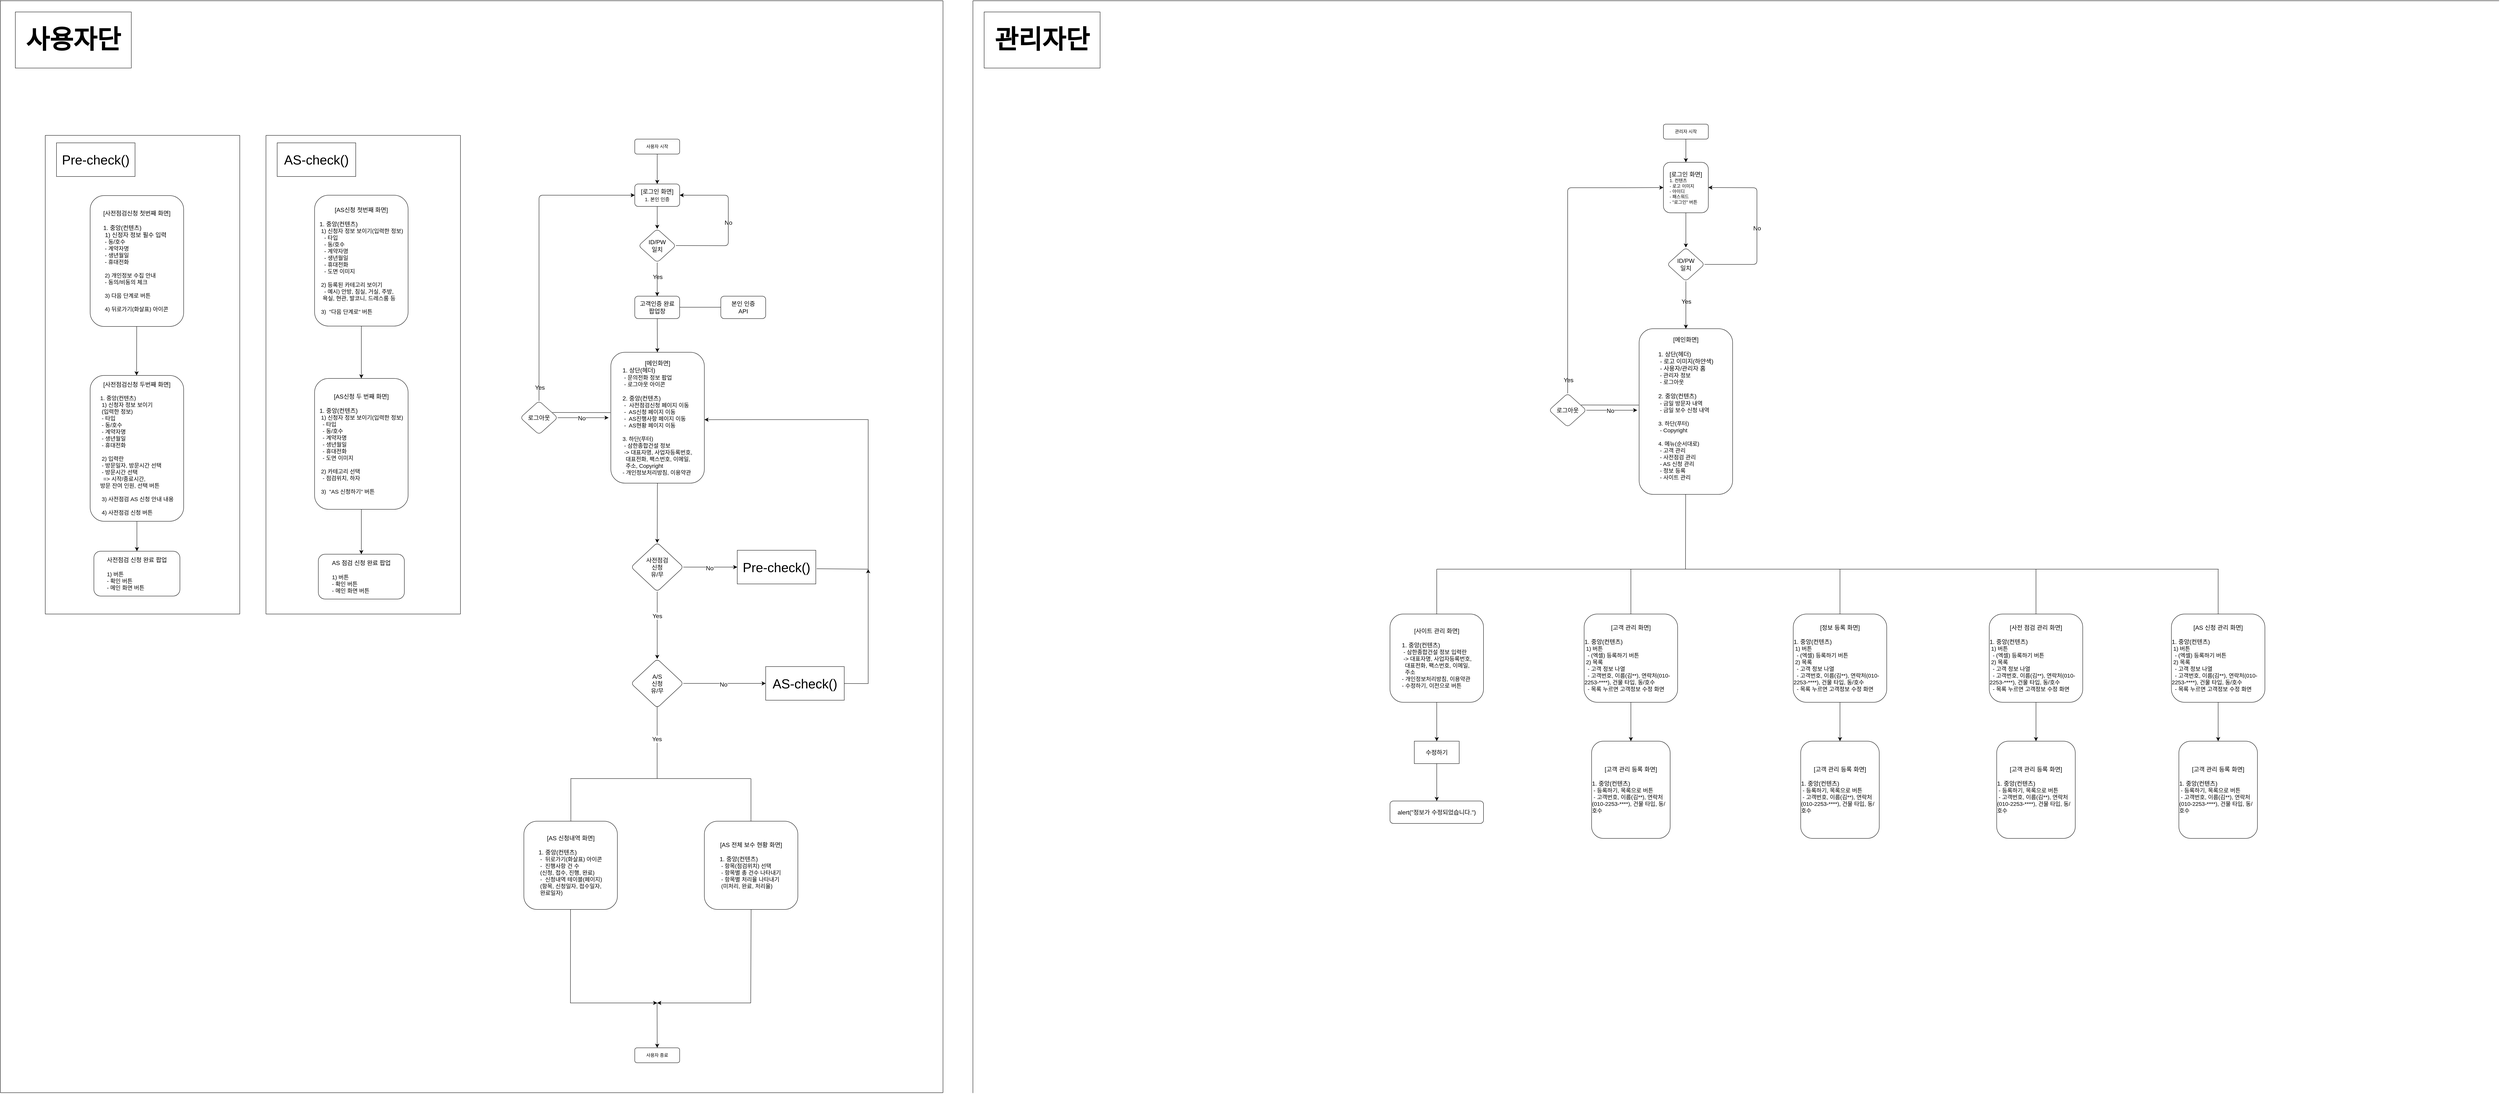 <mxfile version="22.1.18" type="github">
  <diagram id="C5RBs43oDa-KdzZeNtuy" name="Page-1">
    <mxGraphModel dx="6066" dy="3159" grid="1" gridSize="10" guides="1" tooltips="1" connect="1" arrows="1" fold="1" page="1" pageScale="1" pageWidth="827" pageHeight="1169" math="0" shadow="0">
      <root>
        <mxCell id="WIyWlLk6GJQsqaUBKTNV-0" />
        <mxCell id="WIyWlLk6GJQsqaUBKTNV-1" parent="WIyWlLk6GJQsqaUBKTNV-0" />
        <mxCell id="8wFjmPpEcd6pmcU-WBV2-80" value="" style="group" vertex="1" connectable="0" parent="WIyWlLk6GJQsqaUBKTNV-1">
          <mxGeometry x="-880" y="-280" width="250" height="1080" as="geometry" />
        </mxCell>
        <mxCell id="8wFjmPpEcd6pmcU-WBV2-31" value="[AS신청 첫번째 화면]&lt;br&gt;&lt;br&gt;&lt;div style=&quot;text-align: left;&quot;&gt;&lt;span style=&quot;background-color: initial;&quot;&gt;1. &lt;/span&gt;&lt;span style=&quot;background-color: initial;&quot;&gt;중앙(컨텐츠)&lt;/span&gt;&lt;/div&gt;&lt;div style=&quot;text-align: left; font-size: 15px;&quot;&gt;&lt;div style=&quot;border-color: var(--border-color);&quot;&gt;&amp;nbsp;1) 신청자 정보 보이기&lt;span style=&quot;background-color: initial;&quot;&gt;(입력한 정보)&lt;/span&gt;&lt;/div&gt;&lt;div style=&quot;border-color: var(--border-color);&quot;&gt;&lt;span style=&quot;border-color: var(--border-color); background-color: initial;&quot;&gt;&amp;nbsp; &amp;nbsp;- 타입&amp;nbsp;&lt;/span&gt;&lt;/div&gt;&lt;div style=&quot;border-color: var(--border-color);&quot;&gt;&lt;span style=&quot;border-color: var(--border-color); background-color: initial;&quot;&gt;&amp;nbsp; &amp;nbsp;- 동/호수&lt;/span&gt;&lt;/div&gt;&lt;div style=&quot;border-color: var(--border-color);&quot;&gt;&lt;span style=&quot;border-color: var(--border-color); background-color: initial;&quot;&gt;&amp;nbsp; &amp;nbsp;- 계약자명&lt;/span&gt;&lt;/div&gt;&lt;div style=&quot;border-color: var(--border-color);&quot;&gt;&lt;span style=&quot;border-color: var(--border-color); background-color: initial;&quot;&gt;&amp;nbsp; &amp;nbsp;- 생년월일&lt;/span&gt;&lt;/div&gt;&lt;div style=&quot;border-color: var(--border-color);&quot;&gt;&lt;span style=&quot;border-color: var(--border-color); background-color: initial;&quot;&gt;&amp;nbsp; &amp;nbsp;- 휴대전화&lt;/span&gt;&lt;/div&gt;&lt;div style=&quot;border-color: var(--border-color);&quot;&gt;&lt;span style=&quot;border-color: var(--border-color); background-color: initial;&quot;&gt;&amp;nbsp; &amp;nbsp;- 도면 이미지&lt;/span&gt;&lt;/div&gt;&lt;/div&gt;&lt;font style=&quot;font-size: 15px;&quot;&gt;&lt;div style=&quot;text-align: left;&quot;&gt;&lt;span style=&quot;background-color: initial;&quot;&gt;&lt;br&gt;&lt;/span&gt;&lt;/div&gt;&lt;div style=&quot;text-align: left;&quot;&gt;&lt;span style=&quot;background-color: initial;&quot;&gt;&amp;nbsp;2) 등록된 카테고리 보이기&lt;/span&gt;&lt;/div&gt;&lt;div style=&quot;text-align: left;&quot;&gt;&lt;span style=&quot;background-color: initial;&quot;&gt;&amp;nbsp; &amp;nbsp;- 예시) 안방, 침실, 거실, 주방,&lt;/span&gt;&lt;/div&gt;&lt;div style=&quot;text-align: left;&quot;&gt;&lt;span style=&quot;background-color: initial;&quot;&gt;&amp;nbsp; 욕실, 현관, 발코니, 드레스룸 등&lt;/span&gt;&lt;/div&gt;&lt;div style=&quot;text-align: left;&quot;&gt;&lt;span style=&quot;background-color: initial;&quot;&gt;&lt;br&gt;&lt;/span&gt;&lt;/div&gt;&lt;div style=&quot;text-align: left;&quot;&gt;&lt;span style=&quot;background-color: initial;&quot;&gt;&amp;nbsp;3)&amp;nbsp; &quot;다음 단계로&quot; 버튼&lt;/span&gt;&lt;/div&gt;&lt;/font&gt;" style="whiteSpace=wrap;html=1;fontSize=16;rounded=1;labelBackgroundColor=none;" vertex="1" parent="8wFjmPpEcd6pmcU-WBV2-80">
          <mxGeometry width="250" height="350" as="geometry" />
        </mxCell>
        <mxCell id="8wFjmPpEcd6pmcU-WBV2-66" value="[AS신청 두 번째 화면]&lt;br&gt;&lt;br&gt;&lt;div style=&quot;text-align: left;&quot;&gt;&lt;span style=&quot;background-color: initial;&quot;&gt;1. &lt;/span&gt;&lt;span style=&quot;background-color: initial;&quot;&gt;중앙(컨텐츠)&lt;/span&gt;&lt;/div&gt;&lt;div style=&quot;text-align: left; font-size: 15px;&quot;&gt;&lt;div style=&quot;border-color: var(--border-color);&quot;&gt;&amp;nbsp;1) 신청자 정보 보이기&lt;span style=&quot;background-color: initial;&quot;&gt;(입력한 정보)&lt;/span&gt;&lt;/div&gt;&lt;div style=&quot;border-color: var(--border-color);&quot;&gt;&lt;span style=&quot;border-color: var(--border-color); background-color: initial;&quot;&gt;&amp;nbsp; - 타입&amp;nbsp;&lt;/span&gt;&lt;/div&gt;&lt;div style=&quot;border-color: var(--border-color);&quot;&gt;&lt;span style=&quot;border-color: var(--border-color); background-color: initial;&quot;&gt;&amp;nbsp; - 동/호수&lt;/span&gt;&lt;/div&gt;&lt;div style=&quot;border-color: var(--border-color);&quot;&gt;&lt;span style=&quot;border-color: var(--border-color); background-color: initial;&quot;&gt;&amp;nbsp; - 계약자명&lt;/span&gt;&lt;/div&gt;&lt;div style=&quot;border-color: var(--border-color);&quot;&gt;&lt;span style=&quot;border-color: var(--border-color); background-color: initial;&quot;&gt;&amp;nbsp; - 생년월일&lt;/span&gt;&lt;/div&gt;&lt;div style=&quot;border-color: var(--border-color);&quot;&gt;&lt;span style=&quot;border-color: var(--border-color); background-color: initial;&quot;&gt;&amp;nbsp; - 휴대전화&lt;/span&gt;&lt;/div&gt;&lt;div style=&quot;border-color: var(--border-color);&quot;&gt;&lt;span style=&quot;border-color: var(--border-color); background-color: initial;&quot;&gt;&amp;nbsp; - 도면 이미지&lt;/span&gt;&lt;/div&gt;&lt;/div&gt;&lt;font style=&quot;font-size: 15px;&quot;&gt;&lt;div style=&quot;text-align: left;&quot;&gt;&lt;span style=&quot;background-color: initial;&quot;&gt;&lt;br&gt;&lt;/span&gt;&lt;/div&gt;&lt;div style=&quot;text-align: left;&quot;&gt;&lt;span style=&quot;background-color: initial;&quot;&gt;&amp;nbsp;2) 카테고리 선택&lt;/span&gt;&lt;/div&gt;&lt;div style=&quot;text-align: left;&quot;&gt;&lt;span style=&quot;background-color: initial;&quot;&gt;&amp;nbsp; - 점검위치, 하자&lt;/span&gt;&lt;/div&gt;&lt;div style=&quot;text-align: left;&quot;&gt;&lt;span style=&quot;background-color: initial;&quot;&gt;&lt;br&gt;&lt;/span&gt;&lt;/div&gt;&lt;div style=&quot;text-align: left;&quot;&gt;&lt;span style=&quot;background-color: initial;&quot;&gt;&amp;nbsp;3)&amp;nbsp; &quot;AS 신청하기&quot; 버튼&lt;/span&gt;&lt;/div&gt;&lt;/font&gt;" style="whiteSpace=wrap;html=1;fontSize=16;rounded=1;labelBackgroundColor=none;" vertex="1" parent="8wFjmPpEcd6pmcU-WBV2-80">
          <mxGeometry y="490" width="250" height="350" as="geometry" />
        </mxCell>
        <mxCell id="8wFjmPpEcd6pmcU-WBV2-67" style="edgeStyle=none;curved=1;rounded=1;orthogonalLoop=1;jettySize=auto;html=1;entryX=0.5;entryY=0;entryDx=0;entryDy=0;fontSize=12;startSize=8;endSize=8;" edge="1" parent="8wFjmPpEcd6pmcU-WBV2-80" source="8wFjmPpEcd6pmcU-WBV2-31" target="8wFjmPpEcd6pmcU-WBV2-66">
          <mxGeometry relative="1" as="geometry" />
        </mxCell>
        <mxCell id="8wFjmPpEcd6pmcU-WBV2-68" value="AS 점검 신청 완료 팝업&lt;br&gt;&lt;br&gt;&lt;div style=&quot;text-align: left; font-size: 15px;&quot;&gt;&lt;span style=&quot;background-color: initial;&quot;&gt;&lt;font style=&quot;font-size: 15px;&quot;&gt;1) 버튼&lt;/font&gt;&lt;/span&gt;&lt;/div&gt;&lt;div style=&quot;text-align: left; font-size: 15px;&quot;&gt;&lt;span style=&quot;background-color: initial;&quot;&gt;&lt;font style=&quot;font-size: 15px;&quot;&gt;- 확인 버튼&lt;/font&gt;&lt;/span&gt;&lt;/div&gt;&lt;div style=&quot;text-align: left; font-size: 15px;&quot;&gt;&lt;span style=&quot;background-color: initial;&quot;&gt;&lt;font style=&quot;font-size: 15px;&quot;&gt;- 메인 화면 버튼&lt;/font&gt;&lt;/span&gt;&lt;/div&gt;" style="whiteSpace=wrap;html=1;fontSize=16;rounded=1;labelBackgroundColor=none;" vertex="1" parent="8wFjmPpEcd6pmcU-WBV2-80">
          <mxGeometry x="10" y="960" width="230" height="120" as="geometry" />
        </mxCell>
        <mxCell id="8wFjmPpEcd6pmcU-WBV2-69" style="edgeStyle=none;curved=1;rounded=1;orthogonalLoop=1;jettySize=auto;html=1;entryX=0.5;entryY=0;entryDx=0;entryDy=0;fontSize=12;startSize=8;endSize=8;" edge="1" parent="8wFjmPpEcd6pmcU-WBV2-80" source="8wFjmPpEcd6pmcU-WBV2-66" target="8wFjmPpEcd6pmcU-WBV2-68">
          <mxGeometry relative="1" as="geometry" />
        </mxCell>
        <mxCell id="8wFjmPpEcd6pmcU-WBV2-82" value="" style="group" vertex="1" connectable="0" parent="WIyWlLk6GJQsqaUBKTNV-1">
          <mxGeometry x="-1600" y="-440" width="520" height="1280" as="geometry" />
        </mxCell>
        <mxCell id="8wFjmPpEcd6pmcU-WBV2-47" value="" style="group" vertex="1" connectable="0" parent="8wFjmPpEcd6pmcU-WBV2-82">
          <mxGeometry x="120" y="161" width="250" height="1071" as="geometry" />
        </mxCell>
        <mxCell id="8wFjmPpEcd6pmcU-WBV2-48" value="" style="edgeStyle=none;curved=1;rounded=1;orthogonalLoop=1;jettySize=auto;html=1;fontSize=12;startSize=8;endSize=8;" edge="1" parent="8wFjmPpEcd6pmcU-WBV2-47" source="8wFjmPpEcd6pmcU-WBV2-49">
          <mxGeometry relative="1" as="geometry">
            <mxPoint x="124.14" y="481" as="targetPoint" />
          </mxGeometry>
        </mxCell>
        <mxCell id="8wFjmPpEcd6pmcU-WBV2-49" value="[사전점검신청 첫번째 화면]&lt;br&gt;&lt;div style=&quot;text-align: left;&quot;&gt;&lt;span style=&quot;background-color: initial;&quot;&gt;&lt;br&gt;&lt;/span&gt;&lt;/div&gt;&lt;div style=&quot;text-align: left;&quot;&gt;&lt;/div&gt;&lt;div style=&quot;text-align: left;&quot;&gt;&lt;span style=&quot;background-color: initial;&quot;&gt;1. 중앙(컨텐츠)&lt;/span&gt;&lt;/div&gt;&lt;div style=&quot;text-align: left;&quot;&gt;&lt;span style=&quot;background-color: initial;&quot;&gt;&amp;nbsp;1) 신정자 정보 필수 입력&lt;/span&gt;&lt;/div&gt;&lt;div style=&quot;text-align: left; font-size: 15px;&quot;&gt;&lt;span style=&quot;background-color: initial;&quot;&gt;&lt;font style=&quot;font-size: 15px;&quot;&gt;&amp;nbsp;- 동/호수&lt;/font&gt;&lt;/span&gt;&lt;/div&gt;&lt;div style=&quot;text-align: left; font-size: 15px;&quot;&gt;&lt;span style=&quot;background-color: initial;&quot;&gt;&lt;font style=&quot;font-size: 15px;&quot;&gt;&amp;nbsp;- 계약자명&lt;/font&gt;&lt;/span&gt;&lt;/div&gt;&lt;div style=&quot;text-align: left; font-size: 15px;&quot;&gt;&lt;span style=&quot;background-color: initial;&quot;&gt;&lt;font style=&quot;font-size: 15px;&quot;&gt;&amp;nbsp;- 생년월일&lt;/font&gt;&lt;/span&gt;&lt;/div&gt;&lt;div style=&quot;text-align: left; font-size: 15px;&quot;&gt;&lt;span style=&quot;background-color: initial;&quot;&gt;&lt;font style=&quot;font-size: 15px;&quot;&gt;&amp;nbsp;- 휴대전화&lt;/font&gt;&lt;/span&gt;&lt;/div&gt;&lt;div style=&quot;text-align: left; font-size: 15px;&quot;&gt;&lt;span style=&quot;background-color: initial;&quot;&gt;&lt;font style=&quot;font-size: 15px;&quot;&gt;&lt;br&gt;&lt;/font&gt;&lt;/span&gt;&lt;/div&gt;&lt;div style=&quot;text-align: left; font-size: 15px;&quot;&gt;&lt;span style=&quot;background-color: initial;&quot;&gt;&lt;font style=&quot;font-size: 15px;&quot;&gt;&amp;nbsp;2) 개인정보 수집 안내&lt;/font&gt;&lt;/span&gt;&lt;/div&gt;&lt;div style=&quot;text-align: left; font-size: 15px;&quot;&gt;&lt;span style=&quot;background-color: initial;&quot;&gt;&lt;font style=&quot;font-size: 15px;&quot;&gt;&amp;nbsp;- 동의/비동의 체크&lt;/font&gt;&lt;/span&gt;&lt;/div&gt;&lt;div style=&quot;text-align: left; font-size: 15px;&quot;&gt;&lt;span style=&quot;background-color: initial;&quot;&gt;&lt;font style=&quot;font-size: 15px;&quot;&gt;&lt;br&gt;&lt;/font&gt;&lt;/span&gt;&lt;/div&gt;&lt;div style=&quot;text-align: left; font-size: 15px;&quot;&gt;&lt;span style=&quot;background-color: initial;&quot;&gt;&lt;font style=&quot;font-size: 15px;&quot;&gt;&amp;nbsp;3) 다음 단계로 버튼&lt;/font&gt;&lt;/span&gt;&lt;/div&gt;&lt;div style=&quot;text-align: left; font-size: 15px;&quot;&gt;&lt;span style=&quot;background-color: initial;&quot;&gt;&lt;font style=&quot;font-size: 15px;&quot;&gt;&lt;br&gt;&lt;/font&gt;&lt;/span&gt;&lt;/div&gt;&lt;div style=&quot;text-align: left; font-size: 15px;&quot;&gt;&lt;span style=&quot;background-color: initial;&quot;&gt;&lt;font style=&quot;font-size: 15px;&quot;&gt;&amp;nbsp;4) 뒤로가기(화살표) 아이콘&lt;/font&gt;&lt;/span&gt;&lt;/div&gt;" style="whiteSpace=wrap;html=1;fontSize=16;rounded=1;labelBackgroundColor=none;" vertex="1" parent="8wFjmPpEcd6pmcU-WBV2-47">
          <mxGeometry width="250" height="350" as="geometry" />
        </mxCell>
        <mxCell id="8wFjmPpEcd6pmcU-WBV2-50" style="edgeStyle=none;curved=1;rounded=1;orthogonalLoop=1;jettySize=auto;html=1;fontSize=12;startSize=8;endSize=8;" edge="1" parent="8wFjmPpEcd6pmcU-WBV2-47" source="8wFjmPpEcd6pmcU-WBV2-51">
          <mxGeometry relative="1" as="geometry">
            <mxPoint x="125.0" y="951.0" as="targetPoint" />
          </mxGeometry>
        </mxCell>
        <mxCell id="8wFjmPpEcd6pmcU-WBV2-51" value="[사전점검신청 두번째 화면]&lt;br&gt;&lt;div style=&quot;text-align: left; font-size: 15px;&quot;&gt;&lt;span style=&quot;background-color: initial;&quot;&gt;&lt;font style=&quot;font-size: 15px;&quot;&gt;&lt;br&gt;&lt;/font&gt;&lt;/span&gt;&lt;/div&gt;&lt;div style=&quot;text-align: left; font-size: 15px;&quot;&gt;&lt;/div&gt;&lt;div style=&quot;text-align: left; font-size: 15px;&quot;&gt;&lt;span style=&quot;background-color: initial;&quot;&gt;&lt;font style=&quot;font-size: 15px;&quot;&gt;1. 중앙(컨텐츠)&lt;/font&gt;&lt;/span&gt;&lt;/div&gt;&lt;div style=&quot;text-align: left; font-size: 15px;&quot;&gt;&lt;span style=&quot;background-color: initial;&quot;&gt;&lt;font style=&quot;font-size: 15px;&quot;&gt;&amp;nbsp;1) 신청자 정보 보이기&lt;/font&gt;&lt;/span&gt;&lt;/div&gt;&lt;div style=&quot;text-align: left; font-size: 15px;&quot;&gt;&lt;span style=&quot;background-color: initial;&quot;&gt;&lt;font style=&quot;font-size: 15px;&quot;&gt;&amp;nbsp;(입력한 정보)&lt;/font&gt;&lt;/span&gt;&lt;/div&gt;&lt;div style=&quot;text-align: left; font-size: 15px;&quot;&gt;&lt;span style=&quot;background-color: initial;&quot;&gt;&lt;font style=&quot;font-size: 15px;&quot;&gt;&amp;nbsp;- 타입&amp;nbsp;&lt;/font&gt;&lt;/span&gt;&lt;/div&gt;&lt;div style=&quot;text-align: left; font-size: 15px;&quot;&gt;&lt;span style=&quot;background-color: initial;&quot;&gt;&lt;font style=&quot;font-size: 15px;&quot;&gt;&amp;nbsp;- 동/호수&lt;/font&gt;&lt;/span&gt;&lt;/div&gt;&lt;div style=&quot;text-align: left; font-size: 15px;&quot;&gt;&lt;span style=&quot;background-color: initial;&quot;&gt;&lt;font style=&quot;font-size: 15px;&quot;&gt;&amp;nbsp;- 계약자명&lt;/font&gt;&lt;/span&gt;&lt;/div&gt;&lt;div style=&quot;text-align: left; font-size: 15px;&quot;&gt;&lt;span style=&quot;background-color: initial;&quot;&gt;&lt;font style=&quot;font-size: 15px;&quot;&gt;&amp;nbsp;- 생년월일&lt;/font&gt;&lt;/span&gt;&lt;/div&gt;&lt;div style=&quot;text-align: left; font-size: 15px;&quot;&gt;&lt;span style=&quot;background-color: initial;&quot;&gt;&lt;font style=&quot;font-size: 15px;&quot;&gt;&amp;nbsp;- 휴대전화&lt;/font&gt;&lt;/span&gt;&lt;/div&gt;&lt;div style=&quot;text-align: left; font-size: 15px;&quot;&gt;&lt;span style=&quot;background-color: initial; font-size: 14px;&quot;&gt;&lt;font style=&quot;font-size: 15px;&quot;&gt;&lt;br&gt;&lt;/font&gt;&lt;/span&gt;&lt;/div&gt;&lt;div style=&quot;text-align: left; font-size: 15px;&quot;&gt;&lt;span style=&quot;background-color: initial;&quot;&gt;&lt;font style=&quot;font-size: 15px;&quot;&gt;&amp;nbsp;2) 입력란&lt;/font&gt;&lt;/span&gt;&lt;/div&gt;&lt;div style=&quot;text-align: left; font-size: 15px;&quot;&gt;&lt;span style=&quot;background-color: initial;&quot;&gt;&lt;font style=&quot;font-size: 15px;&quot;&gt;&amp;nbsp;- 방문일자, 방문시간 선택&lt;/font&gt;&lt;/span&gt;&lt;/div&gt;&lt;div style=&quot;text-align: left; font-size: 15px;&quot;&gt;&lt;span style=&quot;background-color: initial;&quot;&gt;&lt;font style=&quot;font-size: 15px;&quot;&gt;&amp;nbsp;- 방문시간 선택&lt;/font&gt;&lt;/span&gt;&lt;/div&gt;&lt;div style=&quot;text-align: left; font-size: 15px;&quot;&gt;&lt;span style=&quot;background-color: initial;&quot;&gt;&lt;font style=&quot;font-size: 15px;&quot;&gt;&amp;nbsp; =&amp;gt; 시작/종료시간,&amp;nbsp;&lt;/font&gt;&lt;/span&gt;&lt;/div&gt;&lt;div style=&quot;text-align: left; font-size: 15px;&quot;&gt;&lt;span style=&quot;background-color: initial;&quot;&gt;&lt;font style=&quot;font-size: 15px;&quot;&gt;방문 잔여 인원, 선택 버튼&lt;/font&gt;&lt;/span&gt;&lt;/div&gt;&lt;div style=&quot;text-align: left; font-size: 15px;&quot;&gt;&lt;span style=&quot;background-color: initial;&quot;&gt;&lt;font style=&quot;font-size: 15px;&quot;&gt;&lt;br&gt;&lt;/font&gt;&lt;/span&gt;&lt;/div&gt;&lt;div style=&quot;text-align: left; font-size: 15px;&quot;&gt;&lt;span style=&quot;background-color: initial;&quot;&gt;&lt;font style=&quot;font-size: 15px;&quot;&gt;&amp;nbsp;3) 사전점검 AS 신청 안내 내용&lt;/font&gt;&lt;/span&gt;&lt;/div&gt;&lt;div style=&quot;text-align: left; font-size: 15px;&quot;&gt;&lt;span style=&quot;background-color: initial;&quot;&gt;&lt;font style=&quot;font-size: 15px;&quot;&gt;&lt;br&gt;&lt;/font&gt;&lt;/span&gt;&lt;/div&gt;&lt;div style=&quot;text-align: left; font-size: 15px;&quot;&gt;&amp;nbsp;4) 사전점검 신청 버튼&lt;/div&gt;" style="whiteSpace=wrap;html=1;fontSize=16;rounded=1;labelBackgroundColor=none;" vertex="1" parent="8wFjmPpEcd6pmcU-WBV2-47">
          <mxGeometry y="481" width="250" height="390" as="geometry" />
        </mxCell>
        <mxCell id="8wFjmPpEcd6pmcU-WBV2-52" value="사전점검 신청 완료 팝업&lt;br&gt;&lt;br&gt;&lt;div style=&quot;text-align: left; font-size: 15px;&quot;&gt;&lt;span style=&quot;background-color: initial;&quot;&gt;&lt;font style=&quot;font-size: 15px;&quot;&gt;1) 버튼&lt;/font&gt;&lt;/span&gt;&lt;/div&gt;&lt;div style=&quot;text-align: left; font-size: 15px;&quot;&gt;&lt;span style=&quot;background-color: initial;&quot;&gt;&lt;font style=&quot;font-size: 15px;&quot;&gt;- 확인 버튼&lt;/font&gt;&lt;/span&gt;&lt;/div&gt;&lt;div style=&quot;text-align: left; font-size: 15px;&quot;&gt;&lt;span style=&quot;background-color: initial;&quot;&gt;&lt;font style=&quot;font-size: 15px;&quot;&gt;- 메인 화면 버튼&lt;/font&gt;&lt;/span&gt;&lt;/div&gt;" style="whiteSpace=wrap;html=1;fontSize=16;rounded=1;labelBackgroundColor=none;" vertex="1" parent="8wFjmPpEcd6pmcU-WBV2-47">
          <mxGeometry x="10" y="951" width="230" height="120" as="geometry" />
        </mxCell>
        <mxCell id="8wFjmPpEcd6pmcU-WBV2-53" value="" style="endArrow=none;html=1;rounded=1;fontSize=12;startSize=8;endSize=8;curved=1;" edge="1" parent="8wFjmPpEcd6pmcU-WBV2-82">
          <mxGeometry width="50" height="50" relative="1" as="geometry">
            <mxPoint y="1280" as="sourcePoint" />
            <mxPoint as="targetPoint" />
          </mxGeometry>
        </mxCell>
        <mxCell id="8wFjmPpEcd6pmcU-WBV2-54" value="" style="endArrow=none;html=1;rounded=1;fontSize=12;startSize=8;endSize=8;curved=1;" edge="1" parent="8wFjmPpEcd6pmcU-WBV2-82">
          <mxGeometry width="50" height="50" relative="1" as="geometry">
            <mxPoint x="520" y="1280" as="sourcePoint" />
            <mxPoint x="520" as="targetPoint" />
          </mxGeometry>
        </mxCell>
        <mxCell id="8wFjmPpEcd6pmcU-WBV2-55" value="" style="endArrow=none;html=1;rounded=1;fontSize=12;startSize=8;endSize=8;curved=1;" edge="1" parent="8wFjmPpEcd6pmcU-WBV2-82">
          <mxGeometry width="50" height="50" relative="1" as="geometry">
            <mxPoint y="1280" as="sourcePoint" />
            <mxPoint x="520" y="1280" as="targetPoint" />
          </mxGeometry>
        </mxCell>
        <mxCell id="8wFjmPpEcd6pmcU-WBV2-56" value="" style="endArrow=none;html=1;rounded=1;fontSize=12;startSize=8;endSize=8;curved=1;" edge="1" parent="8wFjmPpEcd6pmcU-WBV2-82">
          <mxGeometry width="50" height="50" relative="1" as="geometry">
            <mxPoint as="sourcePoint" />
            <mxPoint x="520" as="targetPoint" />
          </mxGeometry>
        </mxCell>
        <mxCell id="8wFjmPpEcd6pmcU-WBV2-57" value="&lt;font style=&quot;font-size: 35px;&quot;&gt;Pre-check()&lt;/font&gt;" style="rounded=0;whiteSpace=wrap;html=1;fontSize=16;" vertex="1" parent="8wFjmPpEcd6pmcU-WBV2-82">
          <mxGeometry x="30" y="20" width="210" height="90" as="geometry" />
        </mxCell>
        <mxCell id="8wFjmPpEcd6pmcU-WBV2-90" value="" style="endArrow=none;html=1;rounded=1;fontSize=12;startSize=8;endSize=8;curved=1;" edge="1" parent="WIyWlLk6GJQsqaUBKTNV-1">
          <mxGeometry width="50" height="50" relative="1" as="geometry">
            <mxPoint x="-1010" y="840" as="sourcePoint" />
            <mxPoint x="-1010" y="-440" as="targetPoint" />
          </mxGeometry>
        </mxCell>
        <mxCell id="8wFjmPpEcd6pmcU-WBV2-91" value="" style="endArrow=none;html=1;rounded=1;fontSize=12;startSize=8;endSize=8;curved=1;" edge="1" parent="WIyWlLk6GJQsqaUBKTNV-1">
          <mxGeometry width="50" height="50" relative="1" as="geometry">
            <mxPoint x="-490" y="840" as="sourcePoint" />
            <mxPoint x="-490" y="-440" as="targetPoint" />
          </mxGeometry>
        </mxCell>
        <mxCell id="8wFjmPpEcd6pmcU-WBV2-92" value="" style="endArrow=none;html=1;rounded=1;fontSize=12;startSize=8;endSize=8;curved=1;" edge="1" parent="WIyWlLk6GJQsqaUBKTNV-1">
          <mxGeometry width="50" height="50" relative="1" as="geometry">
            <mxPoint x="-1010" y="840" as="sourcePoint" />
            <mxPoint x="-490" y="840" as="targetPoint" />
          </mxGeometry>
        </mxCell>
        <mxCell id="8wFjmPpEcd6pmcU-WBV2-93" value="" style="endArrow=none;html=1;rounded=1;fontSize=12;startSize=8;endSize=8;curved=1;" edge="1" parent="WIyWlLk6GJQsqaUBKTNV-1">
          <mxGeometry width="50" height="50" relative="1" as="geometry">
            <mxPoint x="-1010" y="-440" as="sourcePoint" />
            <mxPoint x="-490" y="-440" as="targetPoint" />
          </mxGeometry>
        </mxCell>
        <mxCell id="8wFjmPpEcd6pmcU-WBV2-94" value="&lt;font style=&quot;font-size: 35px;&quot;&gt;AS-check()&lt;/font&gt;" style="rounded=0;whiteSpace=wrap;html=1;fontSize=16;" vertex="1" parent="WIyWlLk6GJQsqaUBKTNV-1">
          <mxGeometry x="-980" y="-420" width="210" height="90" as="geometry" />
        </mxCell>
        <mxCell id="8wFjmPpEcd6pmcU-WBV2-75" style="edgeStyle=none;curved=1;rounded=1;orthogonalLoop=1;jettySize=auto;html=1;entryX=0.5;entryY=0;entryDx=0;entryDy=0;fontSize=12;startSize=8;endSize=8;exitX=0.5;exitY=1;exitDx=0;exitDy=0;" edge="1" parent="WIyWlLk6GJQsqaUBKTNV-1" target="8wFjmPpEcd6pmcU-WBV2-77">
          <mxGeometry relative="1" as="geometry">
            <mxPoint x="981" y="2754" as="sourcePoint" />
          </mxGeometry>
        </mxCell>
        <mxCell id="8wFjmPpEcd6pmcU-WBV2-122" value="" style="endArrow=none;html=1;rounded=1;fontSize=12;startSize=8;endSize=8;curved=1;" edge="1" parent="WIyWlLk6GJQsqaUBKTNV-1">
          <mxGeometry width="50" height="50" relative="1" as="geometry">
            <mxPoint x="-1720" y="-800" as="sourcePoint" />
            <mxPoint x="800" y="-800" as="targetPoint" />
          </mxGeometry>
        </mxCell>
        <mxCell id="8wFjmPpEcd6pmcU-WBV2-135" value="&lt;b style=&quot;&quot;&gt;&lt;font style=&quot;font-size: 69px;&quot;&gt;사용자단&lt;/font&gt;&lt;/b&gt;" style="rounded=0;whiteSpace=wrap;html=1;fontSize=16;" vertex="1" parent="WIyWlLk6GJQsqaUBKTNV-1">
          <mxGeometry x="-1680" y="-770" width="310" height="150" as="geometry" />
        </mxCell>
        <mxCell id="8wFjmPpEcd6pmcU-WBV2-136" value="" style="endArrow=none;html=1;rounded=1;fontSize=12;startSize=8;endSize=8;curved=1;" edge="1" parent="WIyWlLk6GJQsqaUBKTNV-1">
          <mxGeometry width="50" height="50" relative="1" as="geometry">
            <mxPoint x="-1720" y="2120" as="sourcePoint" />
            <mxPoint x="800" y="2120" as="targetPoint" />
          </mxGeometry>
        </mxCell>
        <mxCell id="8wFjmPpEcd6pmcU-WBV2-137" value="" style="endArrow=none;html=1;rounded=1;fontSize=12;startSize=8;endSize=8;curved=1;" edge="1" parent="WIyWlLk6GJQsqaUBKTNV-1">
          <mxGeometry width="50" height="50" relative="1" as="geometry">
            <mxPoint x="-1720" y="2120" as="sourcePoint" />
            <mxPoint x="-1720" y="-801" as="targetPoint" />
          </mxGeometry>
        </mxCell>
        <mxCell id="8wFjmPpEcd6pmcU-WBV2-138" value="" style="endArrow=none;html=1;rounded=1;fontSize=12;startSize=8;endSize=8;curved=1;" edge="1" parent="WIyWlLk6GJQsqaUBKTNV-1">
          <mxGeometry width="50" height="50" relative="1" as="geometry">
            <mxPoint x="800" y="2120" as="sourcePoint" />
            <mxPoint x="800" y="-800" as="targetPoint" />
          </mxGeometry>
        </mxCell>
        <mxCell id="8wFjmPpEcd6pmcU-WBV2-139" value="&lt;b style=&quot;&quot;&gt;&lt;font style=&quot;font-size: 69px;&quot;&gt;관리자단&lt;/font&gt;&lt;/b&gt;" style="rounded=0;whiteSpace=wrap;html=1;fontSize=16;" vertex="1" parent="WIyWlLk6GJQsqaUBKTNV-1">
          <mxGeometry x="910" y="-770" width="310" height="150" as="geometry" />
        </mxCell>
        <mxCell id="8wFjmPpEcd6pmcU-WBV2-140" value="" style="endArrow=none;html=1;rounded=1;fontSize=12;startSize=8;endSize=8;curved=1;" edge="1" parent="WIyWlLk6GJQsqaUBKTNV-1">
          <mxGeometry width="50" height="50" relative="1" as="geometry">
            <mxPoint x="880" y="2121" as="sourcePoint" />
            <mxPoint x="880" y="-800" as="targetPoint" />
          </mxGeometry>
        </mxCell>
        <mxCell id="8wFjmPpEcd6pmcU-WBV2-141" value="" style="endArrow=none;html=1;rounded=1;fontSize=12;startSize=8;endSize=8;curved=1;" edge="1" parent="WIyWlLk6GJQsqaUBKTNV-1">
          <mxGeometry width="50" height="50" relative="1" as="geometry">
            <mxPoint x="880" y="-800" as="sourcePoint" />
            <mxPoint x="4960" y="-800" as="targetPoint" />
          </mxGeometry>
        </mxCell>
        <mxCell id="8wFjmPpEcd6pmcU-WBV2-143" value="관리자 시작" style="rounded=1;whiteSpace=wrap;html=1;fontSize=12;glass=0;strokeWidth=1;shadow=0;labelBackgroundColor=none;" vertex="1" parent="WIyWlLk6GJQsqaUBKTNV-1">
          <mxGeometry x="2726" y="-470" width="120" height="40" as="geometry" />
        </mxCell>
        <mxCell id="8wFjmPpEcd6pmcU-WBV2-146" value="[로그인 화면]&lt;br style=&quot;font-size: 12px;&quot;&gt;&lt;div style=&quot;text-align: left; font-size: 12px;&quot;&gt;&lt;span style=&quot;background-color: initial;&quot;&gt;&lt;font style=&quot;font-size: 12px;&quot;&gt;1. 컨텐츠&lt;/font&gt;&lt;/span&gt;&lt;/div&gt;&lt;div style=&quot;text-align: left; font-size: 12px;&quot;&gt;- 로고 이미지&lt;/div&gt;&lt;font style=&quot;font-size: 12px;&quot;&gt;&lt;div style=&quot;text-align: left;&quot;&gt;&lt;span style=&quot;background-color: initial;&quot;&gt;- 아이디&lt;/span&gt;&lt;/div&gt;&lt;div style=&quot;text-align: left;&quot;&gt;&lt;span style=&quot;background-color: initial;&quot;&gt;- 패스워드&lt;/span&gt;&lt;/div&gt;&lt;div style=&quot;text-align: left;&quot;&gt;&lt;span style=&quot;background-color: initial;&quot;&gt;- &quot;로그인&quot; 버튼&lt;/span&gt;&lt;/div&gt;&lt;/font&gt;" style="rounded=1;whiteSpace=wrap;html=1;fontSize=16;labelBackgroundColor=none;" vertex="1" parent="WIyWlLk6GJQsqaUBKTNV-1">
          <mxGeometry x="2726" y="-368" width="120" height="135" as="geometry" />
        </mxCell>
        <mxCell id="8wFjmPpEcd6pmcU-WBV2-147" style="edgeStyle=none;curved=1;rounded=1;orthogonalLoop=1;jettySize=auto;html=1;fontSize=12;startSize=8;endSize=8;entryX=0.5;entryY=0;entryDx=0;entryDy=0;labelBackgroundColor=none;fontColor=default;" edge="1" parent="WIyWlLk6GJQsqaUBKTNV-1" source="8wFjmPpEcd6pmcU-WBV2-143" target="8wFjmPpEcd6pmcU-WBV2-146">
          <mxGeometry relative="1" as="geometry">
            <mxPoint x="2786" y="-360" as="targetPoint" />
          </mxGeometry>
        </mxCell>
        <mxCell id="8wFjmPpEcd6pmcU-WBV2-148" value="ID/PW&lt;br&gt;일치" style="rhombus;whiteSpace=wrap;html=1;fontSize=16;rounded=1;labelBackgroundColor=none;" vertex="1" parent="WIyWlLk6GJQsqaUBKTNV-1">
          <mxGeometry x="2736" y="-140" width="100" height="90" as="geometry" />
        </mxCell>
        <mxCell id="8wFjmPpEcd6pmcU-WBV2-149" value="" style="edgeStyle=none;curved=1;rounded=1;orthogonalLoop=1;jettySize=auto;html=1;fontSize=12;startSize=8;endSize=8;labelBackgroundColor=none;fontColor=default;" edge="1" parent="WIyWlLk6GJQsqaUBKTNV-1" source="8wFjmPpEcd6pmcU-WBV2-146" target="8wFjmPpEcd6pmcU-WBV2-148">
          <mxGeometry relative="1" as="geometry" />
        </mxCell>
        <mxCell id="8wFjmPpEcd6pmcU-WBV2-150" value="[메인화면]&lt;br&gt;&lt;br&gt;&lt;div style=&quot;text-align: left;&quot;&gt;&lt;span style=&quot;background-color: initial;&quot;&gt;1. 상단(헤더)&lt;/span&gt;&lt;/div&gt;&lt;div style=&quot;text-align: left;&quot;&gt;&lt;span style=&quot;background-color: initial;&quot;&gt;&amp;nbsp;- 로고 이미지(하얀색)&lt;/span&gt;&lt;/div&gt;&lt;div style=&quot;text-align: left;&quot;&gt;&lt;span style=&quot;background-color: initial;&quot;&gt;&amp;nbsp;- 사용자/관리자 홈&lt;/span&gt;&lt;/div&gt;&lt;div style=&quot;text-align: left; font-size: 15px;&quot;&gt;&lt;span style=&quot;background-color: initial;&quot;&gt;&lt;font style=&quot;font-size: 15px;&quot;&gt;&amp;nbsp;- 관리자 정보&lt;/font&gt;&lt;/span&gt;&lt;/div&gt;&lt;div style=&quot;text-align: left; font-size: 15px;&quot;&gt;&lt;span style=&quot;background-color: initial;&quot;&gt;&lt;font style=&quot;font-size: 15px;&quot;&gt;&amp;nbsp;- 로그아웃&lt;/font&gt;&lt;/span&gt;&lt;/div&gt;&lt;div style=&quot;text-align: left;&quot;&gt;&lt;span style=&quot;background-color: initial;&quot;&gt;&lt;br&gt;&lt;/span&gt;&lt;/div&gt;&lt;div style=&quot;text-align: left;&quot;&gt;&lt;/div&gt;&lt;div style=&quot;text-align: left;&quot;&gt;&lt;span style=&quot;background-color: initial;&quot;&gt;2. 중앙(컨텐츠)&lt;/span&gt;&lt;/div&gt;&lt;div style=&quot;text-align: left; font-size: 15px;&quot;&gt;&lt;span style=&quot;background-color: initial;&quot;&gt;&lt;font style=&quot;font-size: 15px;&quot;&gt;&amp;nbsp;- 금일 방문자 내역&lt;/font&gt;&lt;/span&gt;&lt;/div&gt;&lt;div style=&quot;text-align: left; font-size: 15px;&quot;&gt;&lt;span style=&quot;background-color: initial;&quot;&gt;&lt;font style=&quot;font-size: 15px;&quot;&gt;&amp;nbsp;- 금일 보수 신청 내역&lt;/font&gt;&lt;/span&gt;&lt;/div&gt;&lt;font style=&quot;font-size: 15px;&quot;&gt;&lt;div style=&quot;text-align: left;&quot;&gt;&lt;span style=&quot;background-color: initial;&quot;&gt;&lt;br&gt;&lt;/span&gt;&lt;/div&gt;&lt;div style=&quot;text-align: left;&quot;&gt;&lt;span style=&quot;background-color: initial;&quot;&gt;3. 하단(푸터)&lt;/span&gt;&lt;/div&gt;&lt;div style=&quot;text-align: left;&quot;&gt;&lt;span style=&quot;background-color: initial;&quot;&gt;&amp;nbsp;-&amp;nbsp;&lt;/span&gt;&lt;span style=&quot;background-color: initial;&quot;&gt;Copyright&lt;/span&gt;&lt;/div&gt;&lt;div style=&quot;text-align: left;&quot;&gt;&lt;span style=&quot;background-color: initial;&quot;&gt;&lt;br&gt;&lt;/span&gt;&lt;/div&gt;&lt;div style=&quot;text-align: left;&quot;&gt;&lt;span style=&quot;background-color: initial;&quot;&gt;4. 메뉴(순서대로)&lt;/span&gt;&lt;/div&gt;&lt;div style=&quot;text-align: left;&quot;&gt;&lt;span style=&quot;background-color: initial;&quot;&gt;&amp;nbsp;- 고객 관리&lt;/span&gt;&lt;/div&gt;&lt;div style=&quot;text-align: left;&quot;&gt;&amp;nbsp;- 사전점검 관리&lt;/div&gt;&lt;div style=&quot;text-align: left;&quot;&gt;&amp;nbsp;- AS 신청 관리&lt;/div&gt;&lt;div style=&quot;text-align: left;&quot;&gt;&lt;span style=&quot;background-color: initial;&quot;&gt;&amp;nbsp;- 정보 등록&lt;/span&gt;&lt;/div&gt;&lt;div style=&quot;text-align: left;&quot;&gt;&lt;div style=&quot;border-color: var(--border-color);&quot;&gt;&amp;nbsp;- 사이트 관리&lt;/div&gt;&lt;div&gt;&lt;span style=&quot;border-color: var(--border-color); background-color: initial;&quot;&gt;&lt;br&gt;&lt;/span&gt;&lt;/div&gt;&lt;/div&gt;&lt;/font&gt;" style="whiteSpace=wrap;html=1;fontSize=16;rounded=1;labelBackgroundColor=none;" vertex="1" parent="WIyWlLk6GJQsqaUBKTNV-1">
          <mxGeometry x="2661" y="77" width="250" height="443" as="geometry" />
        </mxCell>
        <mxCell id="8wFjmPpEcd6pmcU-WBV2-151" value="" style="endArrow=classic;html=1;rounded=1;fontSize=12;startSize=8;endSize=8;curved=0;entryX=1;entryY=0.5;entryDx=0;entryDy=0;labelBackgroundColor=none;fontColor=default;exitX=1;exitY=0.5;exitDx=0;exitDy=0;" edge="1" parent="WIyWlLk6GJQsqaUBKTNV-1" target="8wFjmPpEcd6pmcU-WBV2-146" source="8wFjmPpEcd6pmcU-WBV2-148">
          <mxGeometry relative="1" as="geometry">
            <mxPoint x="2836" y="-165.42" as="sourcePoint" />
            <mxPoint x="3006" y="-400" as="targetPoint" />
            <Array as="points">
              <mxPoint x="2900" y="-95" />
              <mxPoint x="2976" y="-95" />
              <mxPoint x="2976" y="-165" />
              <mxPoint x="2976" y="-230" />
              <mxPoint x="2976" y="-300" />
            </Array>
          </mxGeometry>
        </mxCell>
        <mxCell id="8wFjmPpEcd6pmcU-WBV2-152" value="No" style="edgeLabel;resizable=0;html=1;align=center;verticalAlign=middle;fontSize=16;labelBackgroundColor=none;rounded=1;" connectable="0" vertex="1" parent="8wFjmPpEcd6pmcU-WBV2-151">
          <mxGeometry relative="1" as="geometry" />
        </mxCell>
        <mxCell id="8wFjmPpEcd6pmcU-WBV2-155" value="" style="edgeStyle=none;curved=1;rounded=1;orthogonalLoop=1;jettySize=auto;html=1;fontSize=12;startSize=8;endSize=8;labelBackgroundColor=none;fontColor=default;entryX=0.5;entryY=0;entryDx=0;entryDy=0;" edge="1" parent="WIyWlLk6GJQsqaUBKTNV-1" source="8wFjmPpEcd6pmcU-WBV2-148" target="8wFjmPpEcd6pmcU-WBV2-150">
          <mxGeometry relative="1" as="geometry">
            <mxPoint x="2787" y="100" as="targetPoint" />
          </mxGeometry>
        </mxCell>
        <mxCell id="8wFjmPpEcd6pmcU-WBV2-156" value="Yes" style="edgeLabel;html=1;align=center;verticalAlign=middle;resizable=0;points=[];fontSize=16;labelBackgroundColor=none;rounded=1;" vertex="1" connectable="0" parent="8wFjmPpEcd6pmcU-WBV2-155">
          <mxGeometry x="-0.159" y="1" relative="1" as="geometry">
            <mxPoint as="offset" />
          </mxGeometry>
        </mxCell>
        <mxCell id="8wFjmPpEcd6pmcU-WBV2-158" style="edgeStyle=none;curved=0;rounded=1;orthogonalLoop=1;jettySize=auto;html=1;exitX=0.5;exitY=0;exitDx=0;exitDy=0;fontSize=12;startSize=8;endSize=8;entryX=0;entryY=0.5;entryDx=0;entryDy=0;labelBackgroundColor=none;fontColor=default;" edge="1" parent="WIyWlLk6GJQsqaUBKTNV-1" source="8wFjmPpEcd6pmcU-WBV2-160" target="8wFjmPpEcd6pmcU-WBV2-146">
          <mxGeometry relative="1" as="geometry">
            <mxPoint x="2716" y="-290" as="targetPoint" />
            <Array as="points">
              <mxPoint x="2470" y="90" />
              <mxPoint x="2470" y="-300" />
              <mxPoint x="2616" y="-300" />
            </Array>
          </mxGeometry>
        </mxCell>
        <mxCell id="8wFjmPpEcd6pmcU-WBV2-159" value="Yes" style="edgeLabel;html=1;align=center;verticalAlign=middle;resizable=0;points=[];fontSize=16;labelBackgroundColor=none;rounded=1;" vertex="1" connectable="0" parent="8wFjmPpEcd6pmcU-WBV2-158">
          <mxGeometry x="-0.909" y="-2" relative="1" as="geometry">
            <mxPoint as="offset" />
          </mxGeometry>
        </mxCell>
        <mxCell id="8wFjmPpEcd6pmcU-WBV2-160" value="로그아웃" style="rhombus;whiteSpace=wrap;html=1;fontSize=16;rounded=1;labelBackgroundColor=none;" vertex="1" parent="WIyWlLk6GJQsqaUBKTNV-1">
          <mxGeometry x="2420" y="250" width="100" height="90" as="geometry" />
        </mxCell>
        <mxCell id="8wFjmPpEcd6pmcU-WBV2-165" style="edgeStyle=none;curved=1;rounded=1;orthogonalLoop=1;jettySize=auto;html=1;fontSize=12;startSize=8;endSize=8;" edge="1" parent="WIyWlLk6GJQsqaUBKTNV-1" source="8wFjmPpEcd6pmcU-WBV2-160">
          <mxGeometry relative="1" as="geometry">
            <mxPoint x="2656" y="295" as="targetPoint" />
          </mxGeometry>
        </mxCell>
        <mxCell id="8wFjmPpEcd6pmcU-WBV2-166" value="No" style="edgeLabel;html=1;align=center;verticalAlign=middle;resizable=0;points=[];fontSize=16;" vertex="1" connectable="0" parent="8wFjmPpEcd6pmcU-WBV2-165">
          <mxGeometry x="-0.066" y="-1" relative="1" as="geometry">
            <mxPoint as="offset" />
          </mxGeometry>
        </mxCell>
        <mxCell id="8wFjmPpEcd6pmcU-WBV2-167" value="" style="endArrow=none;html=1;rounded=1;fontSize=12;startSize=8;endSize=8;curved=1;entryX=-0.004;entryY=0.461;entryDx=0;entryDy=0;entryPerimeter=0;" edge="1" parent="WIyWlLk6GJQsqaUBKTNV-1" target="8wFjmPpEcd6pmcU-WBV2-150">
          <mxGeometry width="50" height="50" relative="1" as="geometry">
            <mxPoint x="2506" y="281" as="sourcePoint" />
            <mxPoint x="2660" y="281" as="targetPoint" />
          </mxGeometry>
        </mxCell>
        <mxCell id="8wFjmPpEcd6pmcU-WBV2-0" value="사용자 시작" style="rounded=1;whiteSpace=wrap;html=1;fontSize=12;glass=0;strokeWidth=1;shadow=0;labelBackgroundColor=none;" vertex="1" parent="WIyWlLk6GJQsqaUBKTNV-1">
          <mxGeometry x="-24" y="-430" width="120" height="40" as="geometry" />
        </mxCell>
        <mxCell id="8wFjmPpEcd6pmcU-WBV2-120" style="edgeStyle=none;curved=1;rounded=1;orthogonalLoop=1;jettySize=auto;html=1;fontSize=12;startSize=8;endSize=8;" edge="1" parent="WIyWlLk6GJQsqaUBKTNV-1" target="8wFjmPpEcd6pmcU-WBV2-1">
          <mxGeometry relative="1" as="geometry">
            <mxPoint x="35.64" y="1960" as="targetPoint" />
            <mxPoint x="35.64" y="1880" as="sourcePoint" />
          </mxGeometry>
        </mxCell>
        <mxCell id="8wFjmPpEcd6pmcU-WBV2-1" value="사용자 종료" style="rounded=1;whiteSpace=wrap;html=1;fontSize=12;glass=0;strokeWidth=1;shadow=0;labelBackgroundColor=none;" vertex="1" parent="WIyWlLk6GJQsqaUBKTNV-1">
          <mxGeometry x="-24" y="2000" width="120" height="40" as="geometry" />
        </mxCell>
        <mxCell id="8wFjmPpEcd6pmcU-WBV2-3" value="[로그인 화면]&lt;br&gt;&lt;font style=&quot;font-size: 13px;&quot;&gt;1. 본인 인증&lt;/font&gt;" style="rounded=1;whiteSpace=wrap;html=1;fontSize=16;labelBackgroundColor=none;" vertex="1" parent="WIyWlLk6GJQsqaUBKTNV-1">
          <mxGeometry x="-24" y="-310" width="120" height="60" as="geometry" />
        </mxCell>
        <mxCell id="8wFjmPpEcd6pmcU-WBV2-2" style="edgeStyle=none;curved=1;rounded=1;orthogonalLoop=1;jettySize=auto;html=1;fontSize=12;startSize=8;endSize=8;entryX=0.5;entryY=0;entryDx=0;entryDy=0;labelBackgroundColor=none;fontColor=default;" edge="1" parent="WIyWlLk6GJQsqaUBKTNV-1" source="8wFjmPpEcd6pmcU-WBV2-0" target="8wFjmPpEcd6pmcU-WBV2-3">
          <mxGeometry relative="1" as="geometry">
            <mxPoint x="36" y="-340" as="targetPoint" />
          </mxGeometry>
        </mxCell>
        <mxCell id="8wFjmPpEcd6pmcU-WBV2-5" value="ID/PW&lt;br&gt;일치" style="rhombus;whiteSpace=wrap;html=1;fontSize=16;rounded=1;labelBackgroundColor=none;" vertex="1" parent="WIyWlLk6GJQsqaUBKTNV-1">
          <mxGeometry x="-14" y="-190" width="100" height="90" as="geometry" />
        </mxCell>
        <mxCell id="8wFjmPpEcd6pmcU-WBV2-6" value="" style="edgeStyle=none;curved=1;rounded=1;orthogonalLoop=1;jettySize=auto;html=1;fontSize=12;startSize=8;endSize=8;labelBackgroundColor=none;fontColor=default;" edge="1" parent="WIyWlLk6GJQsqaUBKTNV-1" source="8wFjmPpEcd6pmcU-WBV2-3" target="8wFjmPpEcd6pmcU-WBV2-5">
          <mxGeometry relative="1" as="geometry" />
        </mxCell>
        <mxCell id="8wFjmPpEcd6pmcU-WBV2-10" value="[메인화면]&lt;br&gt;&lt;div style=&quot;text-align: left;&quot;&gt;&lt;span style=&quot;background-color: initial;&quot;&gt;1. 상단(헤더)&lt;/span&gt;&lt;/div&gt;&lt;div style=&quot;text-align: left; font-size: 15px;&quot;&gt;&lt;span style=&quot;background-color: initial;&quot;&gt;&lt;font style=&quot;font-size: 15px;&quot;&gt;&amp;nbsp;- 문의전화 정보 팝업&lt;/font&gt;&lt;/span&gt;&lt;/div&gt;&lt;div style=&quot;text-align: left; font-size: 15px;&quot;&gt;&lt;span style=&quot;background-color: initial;&quot;&gt;&lt;font style=&quot;font-size: 15px;&quot;&gt;&amp;nbsp;- 로그아웃 아이콘&lt;/font&gt;&lt;/span&gt;&lt;/div&gt;&lt;div style=&quot;text-align: left;&quot;&gt;&lt;span style=&quot;background-color: initial;&quot;&gt;&lt;br&gt;&lt;/span&gt;&lt;/div&gt;&lt;div style=&quot;text-align: left;&quot;&gt;&lt;/div&gt;&lt;div style=&quot;text-align: left;&quot;&gt;&lt;span style=&quot;background-color: initial;&quot;&gt;2. 중앙(컨텐츠)&lt;/span&gt;&lt;/div&gt;&lt;div style=&quot;text-align: left; font-size: 15px;&quot;&gt;&lt;span style=&quot;background-color: initial;&quot;&gt;&lt;font style=&quot;font-size: 15px;&quot;&gt;&amp;nbsp;-&amp;nbsp; 사전점검신청 페이지 이동&lt;/font&gt;&lt;/span&gt;&lt;/div&gt;&lt;font style=&quot;font-size: 15px;&quot;&gt;&lt;div style=&quot;text-align: left;&quot;&gt;&lt;span style=&quot;background-color: initial;&quot;&gt;&amp;nbsp;-&amp;nbsp; AS신청 페이지 이동&lt;/span&gt;&lt;/div&gt;&lt;div style=&quot;text-align: left;&quot;&gt;&lt;span style=&quot;background-color: initial;&quot;&gt;&amp;nbsp;-&amp;nbsp; AS진행사항 페이지 이동&lt;/span&gt;&lt;/div&gt;&lt;div style=&quot;text-align: left;&quot;&gt;&lt;span style=&quot;background-color: initial;&quot;&gt;&amp;nbsp;-&amp;nbsp; AS현황 페이지 이동&lt;/span&gt;&lt;/div&gt;&lt;div style=&quot;text-align: left;&quot;&gt;&lt;span style=&quot;background-color: initial;&quot;&gt;&lt;br&gt;&lt;/span&gt;&lt;/div&gt;&lt;div style=&quot;text-align: left;&quot;&gt;&lt;span style=&quot;background-color: initial;&quot;&gt;3. 하단(푸터)&lt;/span&gt;&lt;/div&gt;&lt;div style=&quot;text-align: left;&quot;&gt;&lt;span style=&quot;background-color: initial;&quot;&gt;&amp;nbsp;- 삼한종합건설 정보&lt;/span&gt;&lt;/div&gt;&lt;div style=&quot;text-align: left;&quot;&gt;&lt;span style=&quot;background-color: initial;&quot;&gt;&amp;nbsp;-&amp;gt; 대표자명, 사업자등록번호,&lt;/span&gt;&lt;/div&gt;&lt;div style=&quot;text-align: left;&quot;&gt;&lt;span style=&quot;background-color: initial;&quot;&gt;&amp;nbsp; 대표전화, 팩스번호, 이메일,&lt;/span&gt;&lt;/div&gt;&lt;div style=&quot;text-align: left;&quot;&gt;&lt;span style=&quot;background-color: initial;&quot;&gt;&amp;nbsp; 주소, Copyright&lt;/span&gt;&lt;/div&gt;&lt;div style=&quot;text-align: left;&quot;&gt;&lt;span style=&quot;background-color: initial;&quot;&gt;- 개인정보처리방침, 이용약관&amp;nbsp;&lt;/span&gt;&lt;/div&gt;&lt;/font&gt;" style="whiteSpace=wrap;html=1;fontSize=16;rounded=1;labelBackgroundColor=none;" vertex="1" parent="WIyWlLk6GJQsqaUBKTNV-1">
          <mxGeometry x="-88" y="140" width="250" height="350" as="geometry" />
        </mxCell>
        <mxCell id="8wFjmPpEcd6pmcU-WBV2-13" value="" style="endArrow=classic;html=1;rounded=1;fontSize=12;startSize=8;endSize=8;curved=0;entryX=1;entryY=0.5;entryDx=0;entryDy=0;labelBackgroundColor=none;fontColor=default;" edge="1" parent="WIyWlLk6GJQsqaUBKTNV-1" target="8wFjmPpEcd6pmcU-WBV2-3">
          <mxGeometry relative="1" as="geometry">
            <mxPoint x="86" y="-145.42" as="sourcePoint" />
            <mxPoint x="256" y="-380" as="targetPoint" />
            <Array as="points">
              <mxPoint x="226" y="-145" />
              <mxPoint x="226" y="-210" />
              <mxPoint x="226" y="-280" />
            </Array>
          </mxGeometry>
        </mxCell>
        <mxCell id="8wFjmPpEcd6pmcU-WBV2-14" value="No" style="edgeLabel;resizable=0;html=1;align=center;verticalAlign=middle;fontSize=16;labelBackgroundColor=none;rounded=1;" connectable="0" vertex="1" parent="8wFjmPpEcd6pmcU-WBV2-13">
          <mxGeometry relative="1" as="geometry" />
        </mxCell>
        <mxCell id="8wFjmPpEcd6pmcU-WBV2-19" value="" style="edgeStyle=none;curved=1;rounded=1;orthogonalLoop=1;jettySize=auto;html=1;fontSize=12;startSize=8;endSize=8;labelBackgroundColor=none;fontColor=default;" edge="1" parent="WIyWlLk6GJQsqaUBKTNV-1" source="8wFjmPpEcd6pmcU-WBV2-16" target="8wFjmPpEcd6pmcU-WBV2-10">
          <mxGeometry relative="1" as="geometry" />
        </mxCell>
        <mxCell id="8wFjmPpEcd6pmcU-WBV2-16" value="고객인증 완료&lt;br&gt;팝업창" style="whiteSpace=wrap;html=1;fontSize=16;rounded=1;labelBackgroundColor=none;" vertex="1" parent="WIyWlLk6GJQsqaUBKTNV-1">
          <mxGeometry x="-24" y="-10" width="120" height="60" as="geometry" />
        </mxCell>
        <mxCell id="8wFjmPpEcd6pmcU-WBV2-17" value="" style="edgeStyle=none;curved=1;rounded=1;orthogonalLoop=1;jettySize=auto;html=1;fontSize=12;startSize=8;endSize=8;labelBackgroundColor=none;fontColor=default;" edge="1" parent="WIyWlLk6GJQsqaUBKTNV-1" source="8wFjmPpEcd6pmcU-WBV2-5" target="8wFjmPpEcd6pmcU-WBV2-16">
          <mxGeometry relative="1" as="geometry" />
        </mxCell>
        <mxCell id="8wFjmPpEcd6pmcU-WBV2-18" value="Yes" style="edgeLabel;html=1;align=center;verticalAlign=middle;resizable=0;points=[];fontSize=16;labelBackgroundColor=none;rounded=1;" vertex="1" connectable="0" parent="8wFjmPpEcd6pmcU-WBV2-17">
          <mxGeometry x="-0.159" y="1" relative="1" as="geometry">
            <mxPoint as="offset" />
          </mxGeometry>
        </mxCell>
        <mxCell id="8wFjmPpEcd6pmcU-WBV2-25" value="" style="edgeStyle=none;curved=1;rounded=1;orthogonalLoop=1;jettySize=auto;html=1;fontSize=12;startSize=8;endSize=8;labelBackgroundColor=none;fontColor=default;" edge="1" parent="WIyWlLk6GJQsqaUBKTNV-1" source="8wFjmPpEcd6pmcU-WBV2-10">
          <mxGeometry relative="1" as="geometry">
            <mxPoint x="36" y="650" as="targetPoint" />
            <mxPoint x="36" y="490" as="sourcePoint" />
          </mxGeometry>
        </mxCell>
        <mxCell id="8wFjmPpEcd6pmcU-WBV2-27" style="edgeStyle=none;curved=0;rounded=1;orthogonalLoop=1;jettySize=auto;html=1;exitX=0.5;exitY=0;exitDx=0;exitDy=0;fontSize=12;startSize=8;endSize=8;entryX=0;entryY=0.5;entryDx=0;entryDy=0;labelBackgroundColor=none;fontColor=default;" edge="1" parent="WIyWlLk6GJQsqaUBKTNV-1" source="8wFjmPpEcd6pmcU-WBV2-24" target="8wFjmPpEcd6pmcU-WBV2-3">
          <mxGeometry relative="1" as="geometry">
            <mxPoint x="-34" y="-270" as="targetPoint" />
            <Array as="points">
              <mxPoint x="-280" y="110" />
              <mxPoint x="-280" y="-280" />
              <mxPoint x="-134" y="-280" />
            </Array>
          </mxGeometry>
        </mxCell>
        <mxCell id="8wFjmPpEcd6pmcU-WBV2-28" value="Yes" style="edgeLabel;html=1;align=center;verticalAlign=middle;resizable=0;points=[];fontSize=16;labelBackgroundColor=none;rounded=1;" vertex="1" connectable="0" parent="8wFjmPpEcd6pmcU-WBV2-27">
          <mxGeometry x="-0.909" y="-2" relative="1" as="geometry">
            <mxPoint as="offset" />
          </mxGeometry>
        </mxCell>
        <mxCell id="8wFjmPpEcd6pmcU-WBV2-24" value="로그아웃" style="rhombus;whiteSpace=wrap;html=1;fontSize=16;rounded=1;labelBackgroundColor=none;" vertex="1" parent="WIyWlLk6GJQsqaUBKTNV-1">
          <mxGeometry x="-330" y="270" width="100" height="90" as="geometry" />
        </mxCell>
        <mxCell id="8wFjmPpEcd6pmcU-WBV2-45" style="edgeStyle=none;curved=1;rounded=1;orthogonalLoop=1;jettySize=auto;html=1;fontSize=12;startSize=8;endSize=8;entryX=0;entryY=0.5;entryDx=0;entryDy=0;" edge="1" parent="WIyWlLk6GJQsqaUBKTNV-1" source="8wFjmPpEcd6pmcU-WBV2-44" target="8wFjmPpEcd6pmcU-WBV2-59">
          <mxGeometry relative="1" as="geometry">
            <mxPoint x="326" y="714.5" as="targetPoint" />
          </mxGeometry>
        </mxCell>
        <mxCell id="8wFjmPpEcd6pmcU-WBV2-46" value="No" style="edgeLabel;html=1;align=center;verticalAlign=middle;resizable=0;points=[];fontSize=16;" vertex="1" connectable="0" parent="8wFjmPpEcd6pmcU-WBV2-45">
          <mxGeometry x="-0.032" y="-2" relative="1" as="geometry">
            <mxPoint as="offset" />
          </mxGeometry>
        </mxCell>
        <mxCell id="8wFjmPpEcd6pmcU-WBV2-44" value="사전점검&lt;br&gt;신청&lt;br&gt;유/무" style="rhombus;whiteSpace=wrap;html=1;fontSize=16;rounded=1;labelBackgroundColor=none;" vertex="1" parent="WIyWlLk6GJQsqaUBKTNV-1">
          <mxGeometry x="-34" y="649" width="140" height="131" as="geometry" />
        </mxCell>
        <mxCell id="8wFjmPpEcd6pmcU-WBV2-183" style="edgeStyle=none;curved=0;rounded=0;orthogonalLoop=1;jettySize=auto;html=1;fontSize=12;startSize=8;endSize=8;entryX=1.001;entryY=0.515;entryDx=0;entryDy=0;exitX=1.011;exitY=0.549;exitDx=0;exitDy=0;exitPerimeter=0;entryPerimeter=0;" edge="1" parent="WIyWlLk6GJQsqaUBKTNV-1" source="8wFjmPpEcd6pmcU-WBV2-59" target="8wFjmPpEcd6pmcU-WBV2-10">
          <mxGeometry relative="1" as="geometry">
            <mxPoint x="600" y="100" as="targetPoint" />
            <Array as="points">
              <mxPoint x="600" y="720" />
              <mxPoint x="600" y="320" />
            </Array>
          </mxGeometry>
        </mxCell>
        <mxCell id="8wFjmPpEcd6pmcU-WBV2-59" value="&lt;font style=&quot;font-size: 35px;&quot;&gt;Pre-check()&lt;/font&gt;" style="rounded=0;whiteSpace=wrap;html=1;fontSize=16;" vertex="1" parent="WIyWlLk6GJQsqaUBKTNV-1">
          <mxGeometry x="250" y="669.5" width="210" height="90" as="geometry" />
        </mxCell>
        <mxCell id="8wFjmPpEcd6pmcU-WBV2-63" style="edgeStyle=none;curved=1;rounded=1;orthogonalLoop=1;jettySize=auto;html=1;fontSize=12;startSize=8;endSize=8;" edge="1" parent="WIyWlLk6GJQsqaUBKTNV-1" source="8wFjmPpEcd6pmcU-WBV2-24">
          <mxGeometry relative="1" as="geometry">
            <mxPoint x="-94" y="315" as="targetPoint" />
          </mxGeometry>
        </mxCell>
        <mxCell id="8wFjmPpEcd6pmcU-WBV2-64" value="No" style="edgeLabel;html=1;align=center;verticalAlign=middle;resizable=0;points=[];fontSize=16;" vertex="1" connectable="0" parent="8wFjmPpEcd6pmcU-WBV2-63">
          <mxGeometry x="-0.066" y="-1" relative="1" as="geometry">
            <mxPoint as="offset" />
          </mxGeometry>
        </mxCell>
        <mxCell id="8wFjmPpEcd6pmcU-WBV2-65" value="" style="endArrow=none;html=1;rounded=1;fontSize=12;startSize=8;endSize=8;curved=1;entryX=-0.004;entryY=0.461;entryDx=0;entryDy=0;entryPerimeter=0;" edge="1" parent="WIyWlLk6GJQsqaUBKTNV-1" target="8wFjmPpEcd6pmcU-WBV2-10">
          <mxGeometry width="50" height="50" relative="1" as="geometry">
            <mxPoint x="-244" y="301" as="sourcePoint" />
            <mxPoint x="-90" y="301" as="targetPoint" />
          </mxGeometry>
        </mxCell>
        <mxCell id="8wFjmPpEcd6pmcU-WBV2-95" value="" style="edgeStyle=none;curved=1;rounded=1;orthogonalLoop=1;jettySize=auto;html=1;fontSize=12;startSize=8;endSize=8;" edge="1" parent="WIyWlLk6GJQsqaUBKTNV-1" source="8wFjmPpEcd6pmcU-WBV2-44" target="8wFjmPpEcd6pmcU-WBV2-81">
          <mxGeometry relative="1" as="geometry">
            <mxPoint x="36" y="1040" as="targetPoint" />
            <mxPoint x="36" y="780" as="sourcePoint" />
          </mxGeometry>
        </mxCell>
        <mxCell id="8wFjmPpEcd6pmcU-WBV2-96" value="Yes" style="edgeLabel;html=1;align=center;verticalAlign=middle;resizable=0;points=[];fontSize=16;" vertex="1" connectable="0" parent="8wFjmPpEcd6pmcU-WBV2-95">
          <mxGeometry x="-0.141" y="-1" relative="1" as="geometry">
            <mxPoint x="1" y="-13" as="offset" />
          </mxGeometry>
        </mxCell>
        <mxCell id="8wFjmPpEcd6pmcU-WBV2-184" style="edgeStyle=none;curved=0;rounded=0;orthogonalLoop=1;jettySize=auto;html=1;fontSize=12;startSize=8;endSize=8;" edge="1" parent="WIyWlLk6GJQsqaUBKTNV-1" source="8wFjmPpEcd6pmcU-WBV2-99">
          <mxGeometry relative="1" as="geometry">
            <mxPoint x="600" y="720" as="targetPoint" />
            <Array as="points">
              <mxPoint x="600" y="1026" />
            </Array>
          </mxGeometry>
        </mxCell>
        <mxCell id="8wFjmPpEcd6pmcU-WBV2-99" value="&lt;font style=&quot;font-size: 35px;&quot;&gt;AS-check()&lt;/font&gt;" style="rounded=0;whiteSpace=wrap;html=1;fontSize=16;" vertex="1" parent="WIyWlLk6GJQsqaUBKTNV-1">
          <mxGeometry x="326" y="980.5" width="210" height="90" as="geometry" />
        </mxCell>
        <mxCell id="8wFjmPpEcd6pmcU-WBV2-70" style="edgeStyle=none;curved=0;rounded=0;orthogonalLoop=1;jettySize=auto;html=1;fontSize=12;startSize=8;endSize=8;exitX=0.499;exitY=1;exitDx=0;exitDy=0;exitPerimeter=0;" edge="1" parent="WIyWlLk6GJQsqaUBKTNV-1" source="8wFjmPpEcd6pmcU-WBV2-30">
          <mxGeometry relative="1" as="geometry">
            <mxPoint x="-196.13" y="1600" as="sourcePoint" />
            <mxPoint x="36" y="1880" as="targetPoint" />
            <Array as="points">
              <mxPoint x="-196" y="1880" />
            </Array>
          </mxGeometry>
        </mxCell>
        <mxCell id="8wFjmPpEcd6pmcU-WBV2-74" style="edgeStyle=none;curved=0;rounded=0;orthogonalLoop=1;jettySize=auto;html=1;fontSize=12;startSize=8;endSize=8;exitX=0.5;exitY=0.989;exitDx=0;exitDy=0;exitPerimeter=0;" edge="1" parent="WIyWlLk6GJQsqaUBKTNV-1" source="8wFjmPpEcd6pmcU-WBV2-33">
          <mxGeometry relative="1" as="geometry">
            <mxPoint x="287.5" y="1740" as="sourcePoint" />
            <mxPoint x="36" y="1880" as="targetPoint" />
            <Array as="points">
              <mxPoint x="286" y="1880" />
            </Array>
          </mxGeometry>
        </mxCell>
        <mxCell id="8wFjmPpEcd6pmcU-WBV2-104" value="" style="endArrow=none;html=1;rounded=1;fontSize=12;startSize=8;endSize=8;curved=1;" edge="1" parent="WIyWlLk6GJQsqaUBKTNV-1">
          <mxGeometry width="50" height="50" relative="1" as="geometry">
            <mxPoint x="35.8" y="1280" as="sourcePoint" />
            <mxPoint x="35.8" y="1080" as="targetPoint" />
          </mxGeometry>
        </mxCell>
        <mxCell id="8wFjmPpEcd6pmcU-WBV2-105" value="Yes" style="edgeLabel;html=1;align=center;verticalAlign=middle;resizable=0;points=[];fontSize=16;" vertex="1" connectable="0" parent="8wFjmPpEcd6pmcU-WBV2-104">
          <mxGeometry x="0.06" y="1" relative="1" as="geometry">
            <mxPoint as="offset" />
          </mxGeometry>
        </mxCell>
        <mxCell id="8wFjmPpEcd6pmcU-WBV2-81" value="A/S&lt;br&gt;신청&lt;br&gt;유/무" style="rhombus;whiteSpace=wrap;html=1;fontSize=16;rounded=1;labelBackgroundColor=none;" vertex="1" parent="WIyWlLk6GJQsqaUBKTNV-1">
          <mxGeometry x="-34" y="960" width="140" height="131" as="geometry" />
        </mxCell>
        <mxCell id="8wFjmPpEcd6pmcU-WBV2-97" style="edgeStyle=none;curved=1;rounded=1;orthogonalLoop=1;jettySize=auto;html=1;fontSize=12;startSize=8;endSize=8;" edge="1" parent="WIyWlLk6GJQsqaUBKTNV-1" source="8wFjmPpEcd6pmcU-WBV2-81" target="8wFjmPpEcd6pmcU-WBV2-99">
          <mxGeometry relative="1" as="geometry">
            <mxPoint x="326" y="1025.5" as="targetPoint" />
            <mxPoint x="106" y="1026" as="sourcePoint" />
          </mxGeometry>
        </mxCell>
        <mxCell id="8wFjmPpEcd6pmcU-WBV2-98" value="No" style="edgeLabel;html=1;align=center;verticalAlign=middle;resizable=0;points=[];fontSize=16;" vertex="1" connectable="0" parent="8wFjmPpEcd6pmcU-WBV2-97">
          <mxGeometry x="-0.032" y="-2" relative="1" as="geometry">
            <mxPoint as="offset" />
          </mxGeometry>
        </mxCell>
        <mxCell id="8wFjmPpEcd6pmcU-WBV2-106" value="" style="endArrow=none;html=1;rounded=1;fontSize=12;startSize=8;endSize=8;curved=1;" edge="1" parent="WIyWlLk6GJQsqaUBKTNV-1">
          <mxGeometry width="50" height="50" relative="1" as="geometry">
            <mxPoint x="-194" y="1280" as="sourcePoint" />
            <mxPoint x="286" y="1280" as="targetPoint" />
          </mxGeometry>
        </mxCell>
        <mxCell id="8wFjmPpEcd6pmcU-WBV2-117" value="" style="endArrow=none;html=1;rounded=1;fontSize=12;startSize=8;endSize=8;curved=1;" edge="1" parent="WIyWlLk6GJQsqaUBKTNV-1">
          <mxGeometry width="50" height="50" relative="1" as="geometry">
            <mxPoint x="-194.86" y="1399" as="sourcePoint" />
            <mxPoint x="-194.86" y="1279" as="targetPoint" />
          </mxGeometry>
        </mxCell>
        <mxCell id="8wFjmPpEcd6pmcU-WBV2-30" value="[AS 신청내역 화면]&lt;br&gt;&lt;div style=&quot;text-align: left;&quot;&gt;&lt;span style=&quot;background-color: initial;&quot;&gt;&lt;br&gt;&lt;/span&gt;&lt;/div&gt;&lt;div style=&quot;text-align: left;&quot;&gt;&lt;/div&gt;&lt;div style=&quot;text-align: left;&quot;&gt;&lt;span style=&quot;background-color: initial;&quot;&gt;1. 중앙(컨텐츠)&lt;/span&gt;&lt;/div&gt;&lt;div style=&quot;text-align: left; font-size: 15px;&quot;&gt;&lt;span style=&quot;background-color: initial;&quot;&gt;&lt;font style=&quot;font-size: 15px;&quot;&gt;&amp;nbsp;-&amp;nbsp; 뒤로가기(화살표) 아이콘&lt;/font&gt;&lt;/span&gt;&lt;/div&gt;&lt;div style=&quot;text-align: left; font-size: 15px;&quot;&gt;&lt;span style=&quot;background-color: initial;&quot;&gt;&lt;font style=&quot;font-size: 15px;&quot;&gt;&amp;nbsp;-&amp;nbsp; 진행사항 건 수&lt;/font&gt;&lt;/span&gt;&lt;/div&gt;&lt;div style=&quot;text-align: left; font-size: 15px;&quot;&gt;&lt;span style=&quot;background-color: initial;&quot;&gt;&lt;font style=&quot;font-size: 15px;&quot;&gt;&amp;nbsp;(신청, 접수, 진행, 완료)&lt;/font&gt;&lt;/span&gt;&lt;/div&gt;&lt;div style=&quot;text-align: left; font-size: 15px;&quot;&gt;&lt;span style=&quot;background-color: initial;&quot;&gt;&lt;font style=&quot;font-size: 15px;&quot;&gt;&amp;nbsp;-&amp;nbsp; 신청내역 테이블(페이지)&lt;/font&gt;&lt;/span&gt;&lt;/div&gt;&lt;div style=&quot;text-align: left; font-size: 15px;&quot;&gt;&lt;span style=&quot;background-color: initial;&quot;&gt;&lt;font style=&quot;font-size: 15px;&quot;&gt;&amp;nbsp;(항목, 신청일자, 접수일자,&amp;nbsp;&lt;/font&gt;&lt;/span&gt;&lt;/div&gt;&lt;div style=&quot;text-align: left; font-size: 15px;&quot;&gt;&lt;span style=&quot;background-color: initial;&quot;&gt;&lt;font style=&quot;font-size: 15px;&quot;&gt;&amp;nbsp;완료일자)&lt;/font&gt;&lt;/span&gt;&lt;/div&gt;" style="whiteSpace=wrap;html=1;fontSize=16;rounded=1;labelBackgroundColor=none;" vertex="1" parent="WIyWlLk6GJQsqaUBKTNV-1">
          <mxGeometry x="-320.5" y="1394" width="250" height="236" as="geometry" />
        </mxCell>
        <mxCell id="8wFjmPpEcd6pmcU-WBV2-118" value="" style="endArrow=none;html=1;rounded=1;fontSize=12;startSize=8;endSize=8;curved=1;" edge="1" parent="WIyWlLk6GJQsqaUBKTNV-1">
          <mxGeometry width="50" height="50" relative="1" as="geometry">
            <mxPoint x="286.64" y="1400" as="sourcePoint" />
            <mxPoint x="286.64" y="1280" as="targetPoint" />
          </mxGeometry>
        </mxCell>
        <mxCell id="8wFjmPpEcd6pmcU-WBV2-33" value="[AS 전체 보수 현황 화면]&lt;br&gt;&lt;br&gt;&lt;div style=&quot;text-align: left;&quot;&gt;&lt;/div&gt;&lt;div style=&quot;text-align: left;&quot;&gt;&lt;span style=&quot;background-color: initial;&quot;&gt;1. 중앙(컨텐츠)&lt;/span&gt;&lt;/div&gt;&lt;div style=&quot;text-align: left; font-size: 15px;&quot;&gt;&lt;span style=&quot;background-color: initial;&quot;&gt;&lt;font style=&quot;font-size: 15px;&quot;&gt;&amp;nbsp;- 항목(점검위치) 선택&lt;/font&gt;&lt;/span&gt;&lt;/div&gt;&lt;div style=&quot;text-align: left; font-size: 15px;&quot;&gt;&lt;span style=&quot;background-color: initial;&quot;&gt;&lt;font style=&quot;font-size: 15px;&quot;&gt;&amp;nbsp;- 항목별 총 건수 나타내기&amp;nbsp;&lt;/font&gt;&lt;/span&gt;&lt;/div&gt;&lt;div style=&quot;text-align: left; font-size: 15px;&quot;&gt;&lt;span style=&quot;background-color: initial;&quot;&gt;&lt;font style=&quot;font-size: 15px;&quot;&gt;&amp;nbsp;- 항목별 처리율 나타내기&lt;/font&gt;&lt;/span&gt;&lt;/div&gt;&lt;div style=&quot;text-align: left; font-size: 15px;&quot;&gt;&lt;span style=&quot;background-color: initial;&quot;&gt;&lt;font style=&quot;font-size: 15px;&quot;&gt;&amp;nbsp;(미처리, 완료, 처리율)&lt;/font&gt;&lt;/span&gt;&lt;/div&gt;" style="whiteSpace=wrap;html=1;fontSize=16;rounded=1;labelBackgroundColor=none;" vertex="1" parent="WIyWlLk6GJQsqaUBKTNV-1">
          <mxGeometry x="162" y="1394" width="250" height="236" as="geometry" />
        </mxCell>
        <mxCell id="8wFjmPpEcd6pmcU-WBV2-186" value="" style="endArrow=none;html=1;rounded=1;fontSize=12;startSize=8;endSize=8;curved=1;" edge="1" parent="WIyWlLk6GJQsqaUBKTNV-1">
          <mxGeometry width="50" height="50" relative="1" as="geometry">
            <mxPoint x="2785" y="720" as="sourcePoint" />
            <mxPoint x="2785.47" y="520" as="targetPoint" />
          </mxGeometry>
        </mxCell>
        <mxCell id="8wFjmPpEcd6pmcU-WBV2-187" value="" style="endArrow=none;html=1;rounded=1;fontSize=12;startSize=8;endSize=8;curved=1;" edge="1" parent="WIyWlLk6GJQsqaUBKTNV-1">
          <mxGeometry width="50" height="50" relative="1" as="geometry">
            <mxPoint x="2120" y="720" as="sourcePoint" />
            <mxPoint x="4210" y="720" as="targetPoint" />
          </mxGeometry>
        </mxCell>
        <mxCell id="8wFjmPpEcd6pmcU-WBV2-188" value="" style="endArrow=none;html=1;rounded=1;fontSize=12;startSize=8;endSize=8;curved=1;" edge="1" parent="WIyWlLk6GJQsqaUBKTNV-1">
          <mxGeometry width="50" height="50" relative="1" as="geometry">
            <mxPoint x="2120" y="840" as="sourcePoint" />
            <mxPoint x="2120" y="720" as="targetPoint" />
          </mxGeometry>
        </mxCell>
        <mxCell id="8wFjmPpEcd6pmcU-WBV2-192" style="edgeStyle=none;curved=1;rounded=1;orthogonalLoop=1;jettySize=auto;html=1;fontSize=12;startSize=8;endSize=8;" edge="1" parent="WIyWlLk6GJQsqaUBKTNV-1" source="8wFjmPpEcd6pmcU-WBV2-189">
          <mxGeometry relative="1" as="geometry">
            <mxPoint x="2120" y="1180" as="targetPoint" />
          </mxGeometry>
        </mxCell>
        <mxCell id="8wFjmPpEcd6pmcU-WBV2-189" value="[사이트 관리 화면]&lt;br&gt;&lt;br&gt;&lt;div style=&quot;text-align: left;&quot;&gt;&lt;/div&gt;&lt;div style=&quot;text-align: left;&quot;&gt;&lt;span style=&quot;background-color: initial;&quot;&gt;1. 중앙(컨텐츠)&lt;/span&gt;&lt;/div&gt;&lt;div style=&quot;text-align: left; font-size: 15px;&quot;&gt;&lt;div style=&quot;border-color: var(--border-color);&quot;&gt;&amp;nbsp;- 삼한종합건설 정보 입력란&lt;/div&gt;&lt;div style=&quot;border-color: var(--border-color);&quot;&gt;&lt;span style=&quot;border-color: var(--border-color); background-color: initial;&quot;&gt;&amp;nbsp;-&amp;gt; 대표자명, 사업자등록번호,&lt;/span&gt;&lt;/div&gt;&lt;div style=&quot;border-color: var(--border-color);&quot;&gt;&lt;span style=&quot;border-color: var(--border-color); background-color: initial;&quot;&gt;&amp;nbsp; 대표전화, 팩스번호, 이메일,&lt;/span&gt;&lt;/div&gt;&lt;div style=&quot;border-color: var(--border-color);&quot;&gt;&lt;span style=&quot;border-color: var(--border-color); background-color: initial;&quot;&gt;&amp;nbsp; 주소&lt;/span&gt;&lt;/div&gt;&lt;div style=&quot;border-color: var(--border-color);&quot;&gt;&lt;span style=&quot;border-color: var(--border-color); background-color: initial;&quot;&gt;- 개인정보처리방침, 이용약관&lt;/span&gt;&lt;/div&gt;&lt;div style=&quot;border-color: var(--border-color);&quot;&gt;&lt;span style=&quot;background-color: initial;&quot;&gt;- 수정하기, 이전으로 버튼&lt;/span&gt;&lt;br&gt;&lt;/div&gt;&lt;/div&gt;" style="whiteSpace=wrap;html=1;fontSize=16;rounded=1;labelBackgroundColor=none;" vertex="1" parent="WIyWlLk6GJQsqaUBKTNV-1">
          <mxGeometry x="1995" y="840" width="250" height="236" as="geometry" />
        </mxCell>
        <mxCell id="8wFjmPpEcd6pmcU-WBV2-190" value="" style="endArrow=none;html=1;rounded=1;fontSize=12;startSize=8;endSize=8;curved=1;" edge="1" parent="WIyWlLk6GJQsqaUBKTNV-1">
          <mxGeometry width="50" height="50" relative="1" as="geometry">
            <mxPoint x="96" y="19.6" as="sourcePoint" />
            <mxPoint x="236" y="19.6" as="targetPoint" />
          </mxGeometry>
        </mxCell>
        <mxCell id="8wFjmPpEcd6pmcU-WBV2-191" value="본인 인증&lt;br&gt;API" style="whiteSpace=wrap;html=1;fontSize=16;rounded=1;labelBackgroundColor=none;" vertex="1" parent="WIyWlLk6GJQsqaUBKTNV-1">
          <mxGeometry x="206" y="-10" width="120" height="60" as="geometry" />
        </mxCell>
        <mxCell id="8wFjmPpEcd6pmcU-WBV2-195" style="edgeStyle=none;curved=1;rounded=1;orthogonalLoop=1;jettySize=auto;html=1;fontSize=12;startSize=8;endSize=8;" edge="1" parent="WIyWlLk6GJQsqaUBKTNV-1" source="8wFjmPpEcd6pmcU-WBV2-193">
          <mxGeometry relative="1" as="geometry">
            <mxPoint x="2120" y="1340" as="targetPoint" />
          </mxGeometry>
        </mxCell>
        <mxCell id="8wFjmPpEcd6pmcU-WBV2-193" value="수정하기" style="rounded=0;whiteSpace=wrap;html=1;fontSize=16;" vertex="1" parent="WIyWlLk6GJQsqaUBKTNV-1">
          <mxGeometry x="2060" y="1180" width="120" height="60" as="geometry" />
        </mxCell>
        <mxCell id="8wFjmPpEcd6pmcU-WBV2-194" value="alert(&quot;정보가 수정되었습니다.&quot;)" style="rounded=1;whiteSpace=wrap;html=1;fontSize=16;" vertex="1" parent="WIyWlLk6GJQsqaUBKTNV-1">
          <mxGeometry x="1995" y="1340" width="250" height="60" as="geometry" />
        </mxCell>
        <mxCell id="8wFjmPpEcd6pmcU-WBV2-196" value="" style="endArrow=none;html=1;rounded=1;fontSize=12;startSize=8;endSize=8;curved=1;" edge="1" parent="WIyWlLk6GJQsqaUBKTNV-1">
          <mxGeometry width="50" height="50" relative="1" as="geometry">
            <mxPoint x="2639" y="840" as="sourcePoint" />
            <mxPoint x="2639" y="720" as="targetPoint" />
          </mxGeometry>
        </mxCell>
        <mxCell id="8wFjmPpEcd6pmcU-WBV2-198" style="edgeStyle=none;curved=1;rounded=1;orthogonalLoop=1;jettySize=auto;html=1;fontSize=12;startSize=8;endSize=8;" edge="1" parent="WIyWlLk6GJQsqaUBKTNV-1" source="8wFjmPpEcd6pmcU-WBV2-197">
          <mxGeometry relative="1" as="geometry">
            <mxPoint x="2639" y="1180" as="targetPoint" />
          </mxGeometry>
        </mxCell>
        <mxCell id="8wFjmPpEcd6pmcU-WBV2-197" value="[고객 관리 화면]&lt;br&gt;&lt;br&gt;&lt;div style=&quot;text-align: left;&quot;&gt;&lt;/div&gt;&lt;div style=&quot;text-align: left;&quot;&gt;&lt;span style=&quot;background-color: initial;&quot;&gt;1. 중앙(컨텐츠)&lt;/span&gt;&lt;/div&gt;&lt;div style=&quot;text-align: left; font-size: 15px;&quot;&gt;&lt;div style=&quot;border-color: var(--border-color);&quot;&gt;&amp;nbsp;1) 버튼&amp;nbsp;&lt;/div&gt;&lt;div style=&quot;border-color: var(--border-color);&quot;&gt;&amp;nbsp; - (엑셀) 등록하기 버튼&lt;/div&gt;&lt;div style=&quot;border-color: var(--border-color);&quot;&gt;&amp;nbsp;2) 목록&lt;/div&gt;&lt;div style=&quot;border-color: var(--border-color);&quot;&gt;&amp;nbsp; - 고객 정보 나열&lt;/div&gt;&lt;div style=&quot;border-color: var(--border-color);&quot;&gt;&amp;nbsp; - 고객번호, 이름(김**), 연락처(010-2253-****),&amp;nbsp;&lt;span style=&quot;background-color: initial;&quot;&gt;건물 타입, 동/호수&lt;/span&gt;&lt;/div&gt;&lt;div style=&quot;border-color: var(--border-color);&quot;&gt;&amp;nbsp; - 목록 누르면 고객정보 수정 화면&lt;/div&gt;&lt;/div&gt;" style="whiteSpace=wrap;html=1;fontSize=16;rounded=1;labelBackgroundColor=none;" vertex="1" parent="WIyWlLk6GJQsqaUBKTNV-1">
          <mxGeometry x="2514" y="840" width="250" height="236" as="geometry" />
        </mxCell>
        <mxCell id="8wFjmPpEcd6pmcU-WBV2-199" value="[고객 관리 등록 화면]&lt;br&gt;&lt;br&gt;&lt;div style=&quot;text-align: left;&quot;&gt;&lt;/div&gt;&lt;div style=&quot;text-align: left;&quot;&gt;&lt;span style=&quot;background-color: initial;&quot;&gt;1. 중앙(컨텐츠)&lt;/span&gt;&lt;/div&gt;&lt;div style=&quot;text-align: left; font-size: 15px;&quot;&gt;&lt;div style=&quot;border-color: var(--border-color);&quot;&gt;&amp;nbsp;- 등록하기, 목록으로 버튼&lt;/div&gt;&lt;div style=&quot;border-color: var(--border-color);&quot;&gt;&amp;nbsp;-&amp;nbsp;고객번호, 이름(김**), 연락처(010-2253-****),&amp;nbsp;&lt;span style=&quot;background-color: initial; border-color: var(--border-color);&quot;&gt;건물 타입, 동/호수&lt;/span&gt;&lt;/div&gt;&lt;/div&gt;" style="whiteSpace=wrap;html=1;fontSize=16;rounded=1;labelBackgroundColor=none;" vertex="1" parent="WIyWlLk6GJQsqaUBKTNV-1">
          <mxGeometry x="2534" y="1180" width="210" height="260" as="geometry" />
        </mxCell>
        <mxCell id="8wFjmPpEcd6pmcU-WBV2-200" value="" style="endArrow=none;html=1;rounded=1;fontSize=12;startSize=8;endSize=8;curved=1;" edge="1" parent="WIyWlLk6GJQsqaUBKTNV-1">
          <mxGeometry width="50" height="50" relative="1" as="geometry">
            <mxPoint x="3198" y="840" as="sourcePoint" />
            <mxPoint x="3198" y="720" as="targetPoint" />
          </mxGeometry>
        </mxCell>
        <mxCell id="8wFjmPpEcd6pmcU-WBV2-201" style="edgeStyle=none;curved=1;rounded=1;orthogonalLoop=1;jettySize=auto;html=1;fontSize=12;startSize=8;endSize=8;" edge="1" parent="WIyWlLk6GJQsqaUBKTNV-1" source="8wFjmPpEcd6pmcU-WBV2-202">
          <mxGeometry relative="1" as="geometry">
            <mxPoint x="3198" y="1180" as="targetPoint" />
          </mxGeometry>
        </mxCell>
        <mxCell id="8wFjmPpEcd6pmcU-WBV2-202" value="[정보 등록 화면]&lt;br&gt;&lt;br&gt;&lt;div style=&quot;text-align: left;&quot;&gt;&lt;/div&gt;&lt;div style=&quot;text-align: left;&quot;&gt;&lt;span style=&quot;background-color: initial;&quot;&gt;1. 중앙(컨텐츠)&lt;/span&gt;&lt;/div&gt;&lt;div style=&quot;text-align: left; font-size: 15px;&quot;&gt;&lt;div style=&quot;border-color: var(--border-color);&quot;&gt;&amp;nbsp;1) 버튼&amp;nbsp;&lt;/div&gt;&lt;div style=&quot;border-color: var(--border-color);&quot;&gt;&amp;nbsp; - (엑셀) 등록하기 버튼&lt;/div&gt;&lt;div style=&quot;border-color: var(--border-color);&quot;&gt;&amp;nbsp;2) 목록&lt;/div&gt;&lt;div style=&quot;border-color: var(--border-color);&quot;&gt;&amp;nbsp; - 고객 정보 나열&lt;/div&gt;&lt;div style=&quot;border-color: var(--border-color);&quot;&gt;&amp;nbsp; - 고객번호, 이름(김**), 연락처(010-2253-****),&amp;nbsp;&lt;span style=&quot;background-color: initial;&quot;&gt;건물 타입, 동/호수&lt;/span&gt;&lt;/div&gt;&lt;div style=&quot;border-color: var(--border-color);&quot;&gt;&amp;nbsp; - 목록 누르면 고객정보 수정 화면&lt;/div&gt;&lt;/div&gt;" style="whiteSpace=wrap;html=1;fontSize=16;rounded=1;labelBackgroundColor=none;" vertex="1" parent="WIyWlLk6GJQsqaUBKTNV-1">
          <mxGeometry x="3073" y="840" width="250" height="236" as="geometry" />
        </mxCell>
        <mxCell id="8wFjmPpEcd6pmcU-WBV2-203" value="[고객 관리 등록 화면]&lt;br&gt;&lt;br&gt;&lt;div style=&quot;text-align: left;&quot;&gt;&lt;/div&gt;&lt;div style=&quot;text-align: left;&quot;&gt;&lt;span style=&quot;background-color: initial;&quot;&gt;1. 중앙(컨텐츠)&lt;/span&gt;&lt;/div&gt;&lt;div style=&quot;text-align: left; font-size: 15px;&quot;&gt;&lt;div style=&quot;border-color: var(--border-color);&quot;&gt;&amp;nbsp;- 등록하기, 목록으로 버튼&lt;/div&gt;&lt;div style=&quot;border-color: var(--border-color);&quot;&gt;&amp;nbsp;-&amp;nbsp;고객번호, 이름(김**), 연락처(010-2253-****),&amp;nbsp;&lt;span style=&quot;background-color: initial; border-color: var(--border-color);&quot;&gt;건물 타입, 동/호수&lt;/span&gt;&lt;/div&gt;&lt;/div&gt;" style="whiteSpace=wrap;html=1;fontSize=16;rounded=1;labelBackgroundColor=none;" vertex="1" parent="WIyWlLk6GJQsqaUBKTNV-1">
          <mxGeometry x="3093" y="1180" width="210" height="260" as="geometry" />
        </mxCell>
        <mxCell id="8wFjmPpEcd6pmcU-WBV2-205" value="" style="endArrow=none;html=1;rounded=1;fontSize=12;startSize=8;endSize=8;curved=1;" edge="1" parent="WIyWlLk6GJQsqaUBKTNV-1">
          <mxGeometry width="50" height="50" relative="1" as="geometry">
            <mxPoint x="3722" y="840" as="sourcePoint" />
            <mxPoint x="3722" y="720" as="targetPoint" />
          </mxGeometry>
        </mxCell>
        <mxCell id="8wFjmPpEcd6pmcU-WBV2-206" style="edgeStyle=none;curved=1;rounded=1;orthogonalLoop=1;jettySize=auto;html=1;fontSize=12;startSize=8;endSize=8;" edge="1" parent="WIyWlLk6GJQsqaUBKTNV-1" source="8wFjmPpEcd6pmcU-WBV2-207">
          <mxGeometry relative="1" as="geometry">
            <mxPoint x="3722" y="1180" as="targetPoint" />
          </mxGeometry>
        </mxCell>
        <mxCell id="8wFjmPpEcd6pmcU-WBV2-207" value="[사전 점검 관리 화면]&lt;br&gt;&lt;br&gt;&lt;div style=&quot;text-align: left;&quot;&gt;&lt;/div&gt;&lt;div style=&quot;text-align: left;&quot;&gt;&lt;span style=&quot;background-color: initial;&quot;&gt;1. 중앙(컨텐츠)&lt;/span&gt;&lt;/div&gt;&lt;div style=&quot;text-align: left; font-size: 15px;&quot;&gt;&lt;div style=&quot;border-color: var(--border-color);&quot;&gt;&amp;nbsp;1) 버튼&amp;nbsp;&lt;/div&gt;&lt;div style=&quot;border-color: var(--border-color);&quot;&gt;&amp;nbsp; - (엑셀) 등록하기 버튼&lt;/div&gt;&lt;div style=&quot;border-color: var(--border-color);&quot;&gt;&amp;nbsp;2) 목록&lt;/div&gt;&lt;div style=&quot;border-color: var(--border-color);&quot;&gt;&amp;nbsp; - 고객 정보 나열&lt;/div&gt;&lt;div style=&quot;border-color: var(--border-color);&quot;&gt;&amp;nbsp; - 고객번호, 이름(김**), 연락처(010-2253-****),&amp;nbsp;&lt;span style=&quot;background-color: initial;&quot;&gt;건물 타입, 동/호수&lt;/span&gt;&lt;/div&gt;&lt;div style=&quot;border-color: var(--border-color);&quot;&gt;&amp;nbsp; - 목록 누르면 고객정보 수정 화면&lt;/div&gt;&lt;/div&gt;" style="whiteSpace=wrap;html=1;fontSize=16;rounded=1;labelBackgroundColor=none;" vertex="1" parent="WIyWlLk6GJQsqaUBKTNV-1">
          <mxGeometry x="3597" y="840" width="250" height="236" as="geometry" />
        </mxCell>
        <mxCell id="8wFjmPpEcd6pmcU-WBV2-208" value="[고객 관리 등록 화면]&lt;br&gt;&lt;br&gt;&lt;div style=&quot;text-align: left;&quot;&gt;&lt;/div&gt;&lt;div style=&quot;text-align: left;&quot;&gt;&lt;span style=&quot;background-color: initial;&quot;&gt;1. 중앙(컨텐츠)&lt;/span&gt;&lt;/div&gt;&lt;div style=&quot;text-align: left; font-size: 15px;&quot;&gt;&lt;div style=&quot;border-color: var(--border-color);&quot;&gt;&amp;nbsp;- 등록하기, 목록으로 버튼&lt;/div&gt;&lt;div style=&quot;border-color: var(--border-color);&quot;&gt;&amp;nbsp;-&amp;nbsp;고객번호, 이름(김**), 연락처(010-2253-****),&amp;nbsp;&lt;span style=&quot;background-color: initial; border-color: var(--border-color);&quot;&gt;건물 타입, 동/호수&lt;/span&gt;&lt;/div&gt;&lt;/div&gt;" style="whiteSpace=wrap;html=1;fontSize=16;rounded=1;labelBackgroundColor=none;" vertex="1" parent="WIyWlLk6GJQsqaUBKTNV-1">
          <mxGeometry x="3617" y="1180" width="210" height="260" as="geometry" />
        </mxCell>
        <mxCell id="8wFjmPpEcd6pmcU-WBV2-209" value="" style="endArrow=none;html=1;rounded=1;fontSize=12;startSize=8;endSize=8;curved=1;" edge="1" parent="WIyWlLk6GJQsqaUBKTNV-1">
          <mxGeometry width="50" height="50" relative="1" as="geometry">
            <mxPoint x="4209" y="840" as="sourcePoint" />
            <mxPoint x="4209" y="720" as="targetPoint" />
          </mxGeometry>
        </mxCell>
        <mxCell id="8wFjmPpEcd6pmcU-WBV2-210" style="edgeStyle=none;curved=1;rounded=1;orthogonalLoop=1;jettySize=auto;html=1;fontSize=12;startSize=8;endSize=8;" edge="1" parent="WIyWlLk6GJQsqaUBKTNV-1" source="8wFjmPpEcd6pmcU-WBV2-211">
          <mxGeometry relative="1" as="geometry">
            <mxPoint x="4209" y="1180" as="targetPoint" />
          </mxGeometry>
        </mxCell>
        <mxCell id="8wFjmPpEcd6pmcU-WBV2-211" value="[AS 신청 관리 화면]&lt;br&gt;&lt;br&gt;&lt;div style=&quot;text-align: left;&quot;&gt;&lt;/div&gt;&lt;div style=&quot;text-align: left;&quot;&gt;&lt;span style=&quot;background-color: initial;&quot;&gt;1. 중앙(컨텐츠)&lt;/span&gt;&lt;/div&gt;&lt;div style=&quot;text-align: left; font-size: 15px;&quot;&gt;&lt;div style=&quot;border-color: var(--border-color);&quot;&gt;&amp;nbsp;1) 버튼&amp;nbsp;&lt;/div&gt;&lt;div style=&quot;border-color: var(--border-color);&quot;&gt;&amp;nbsp; - (엑셀) 등록하기 버튼&lt;/div&gt;&lt;div style=&quot;border-color: var(--border-color);&quot;&gt;&amp;nbsp;2) 목록&lt;/div&gt;&lt;div style=&quot;border-color: var(--border-color);&quot;&gt;&amp;nbsp; - 고객 정보 나열&lt;/div&gt;&lt;div style=&quot;border-color: var(--border-color);&quot;&gt;&amp;nbsp; - 고객번호, 이름(김**), 연락처(010-2253-****),&amp;nbsp;&lt;span style=&quot;background-color: initial;&quot;&gt;건물 타입, 동/호수&lt;/span&gt;&lt;/div&gt;&lt;div style=&quot;border-color: var(--border-color);&quot;&gt;&amp;nbsp; - 목록 누르면 고객정보 수정 화면&lt;/div&gt;&lt;/div&gt;" style="whiteSpace=wrap;html=1;fontSize=16;rounded=1;labelBackgroundColor=none;" vertex="1" parent="WIyWlLk6GJQsqaUBKTNV-1">
          <mxGeometry x="4084" y="840" width="250" height="236" as="geometry" />
        </mxCell>
        <mxCell id="8wFjmPpEcd6pmcU-WBV2-212" value="[고객 관리 등록 화면]&lt;br&gt;&lt;br&gt;&lt;div style=&quot;text-align: left;&quot;&gt;&lt;/div&gt;&lt;div style=&quot;text-align: left;&quot;&gt;&lt;span style=&quot;background-color: initial;&quot;&gt;1. 중앙(컨텐츠)&lt;/span&gt;&lt;/div&gt;&lt;div style=&quot;text-align: left; font-size: 15px;&quot;&gt;&lt;div style=&quot;border-color: var(--border-color);&quot;&gt;&amp;nbsp;- 등록하기, 목록으로 버튼&lt;/div&gt;&lt;div style=&quot;border-color: var(--border-color);&quot;&gt;&amp;nbsp;-&amp;nbsp;고객번호, 이름(김**), 연락처(010-2253-****),&amp;nbsp;&lt;span style=&quot;background-color: initial; border-color: var(--border-color);&quot;&gt;건물 타입, 동/호수&lt;/span&gt;&lt;/div&gt;&lt;/div&gt;" style="whiteSpace=wrap;html=1;fontSize=16;rounded=1;labelBackgroundColor=none;" vertex="1" parent="WIyWlLk6GJQsqaUBKTNV-1">
          <mxGeometry x="4104" y="1180" width="210" height="260" as="geometry" />
        </mxCell>
      </root>
    </mxGraphModel>
  </diagram>
</mxfile>
